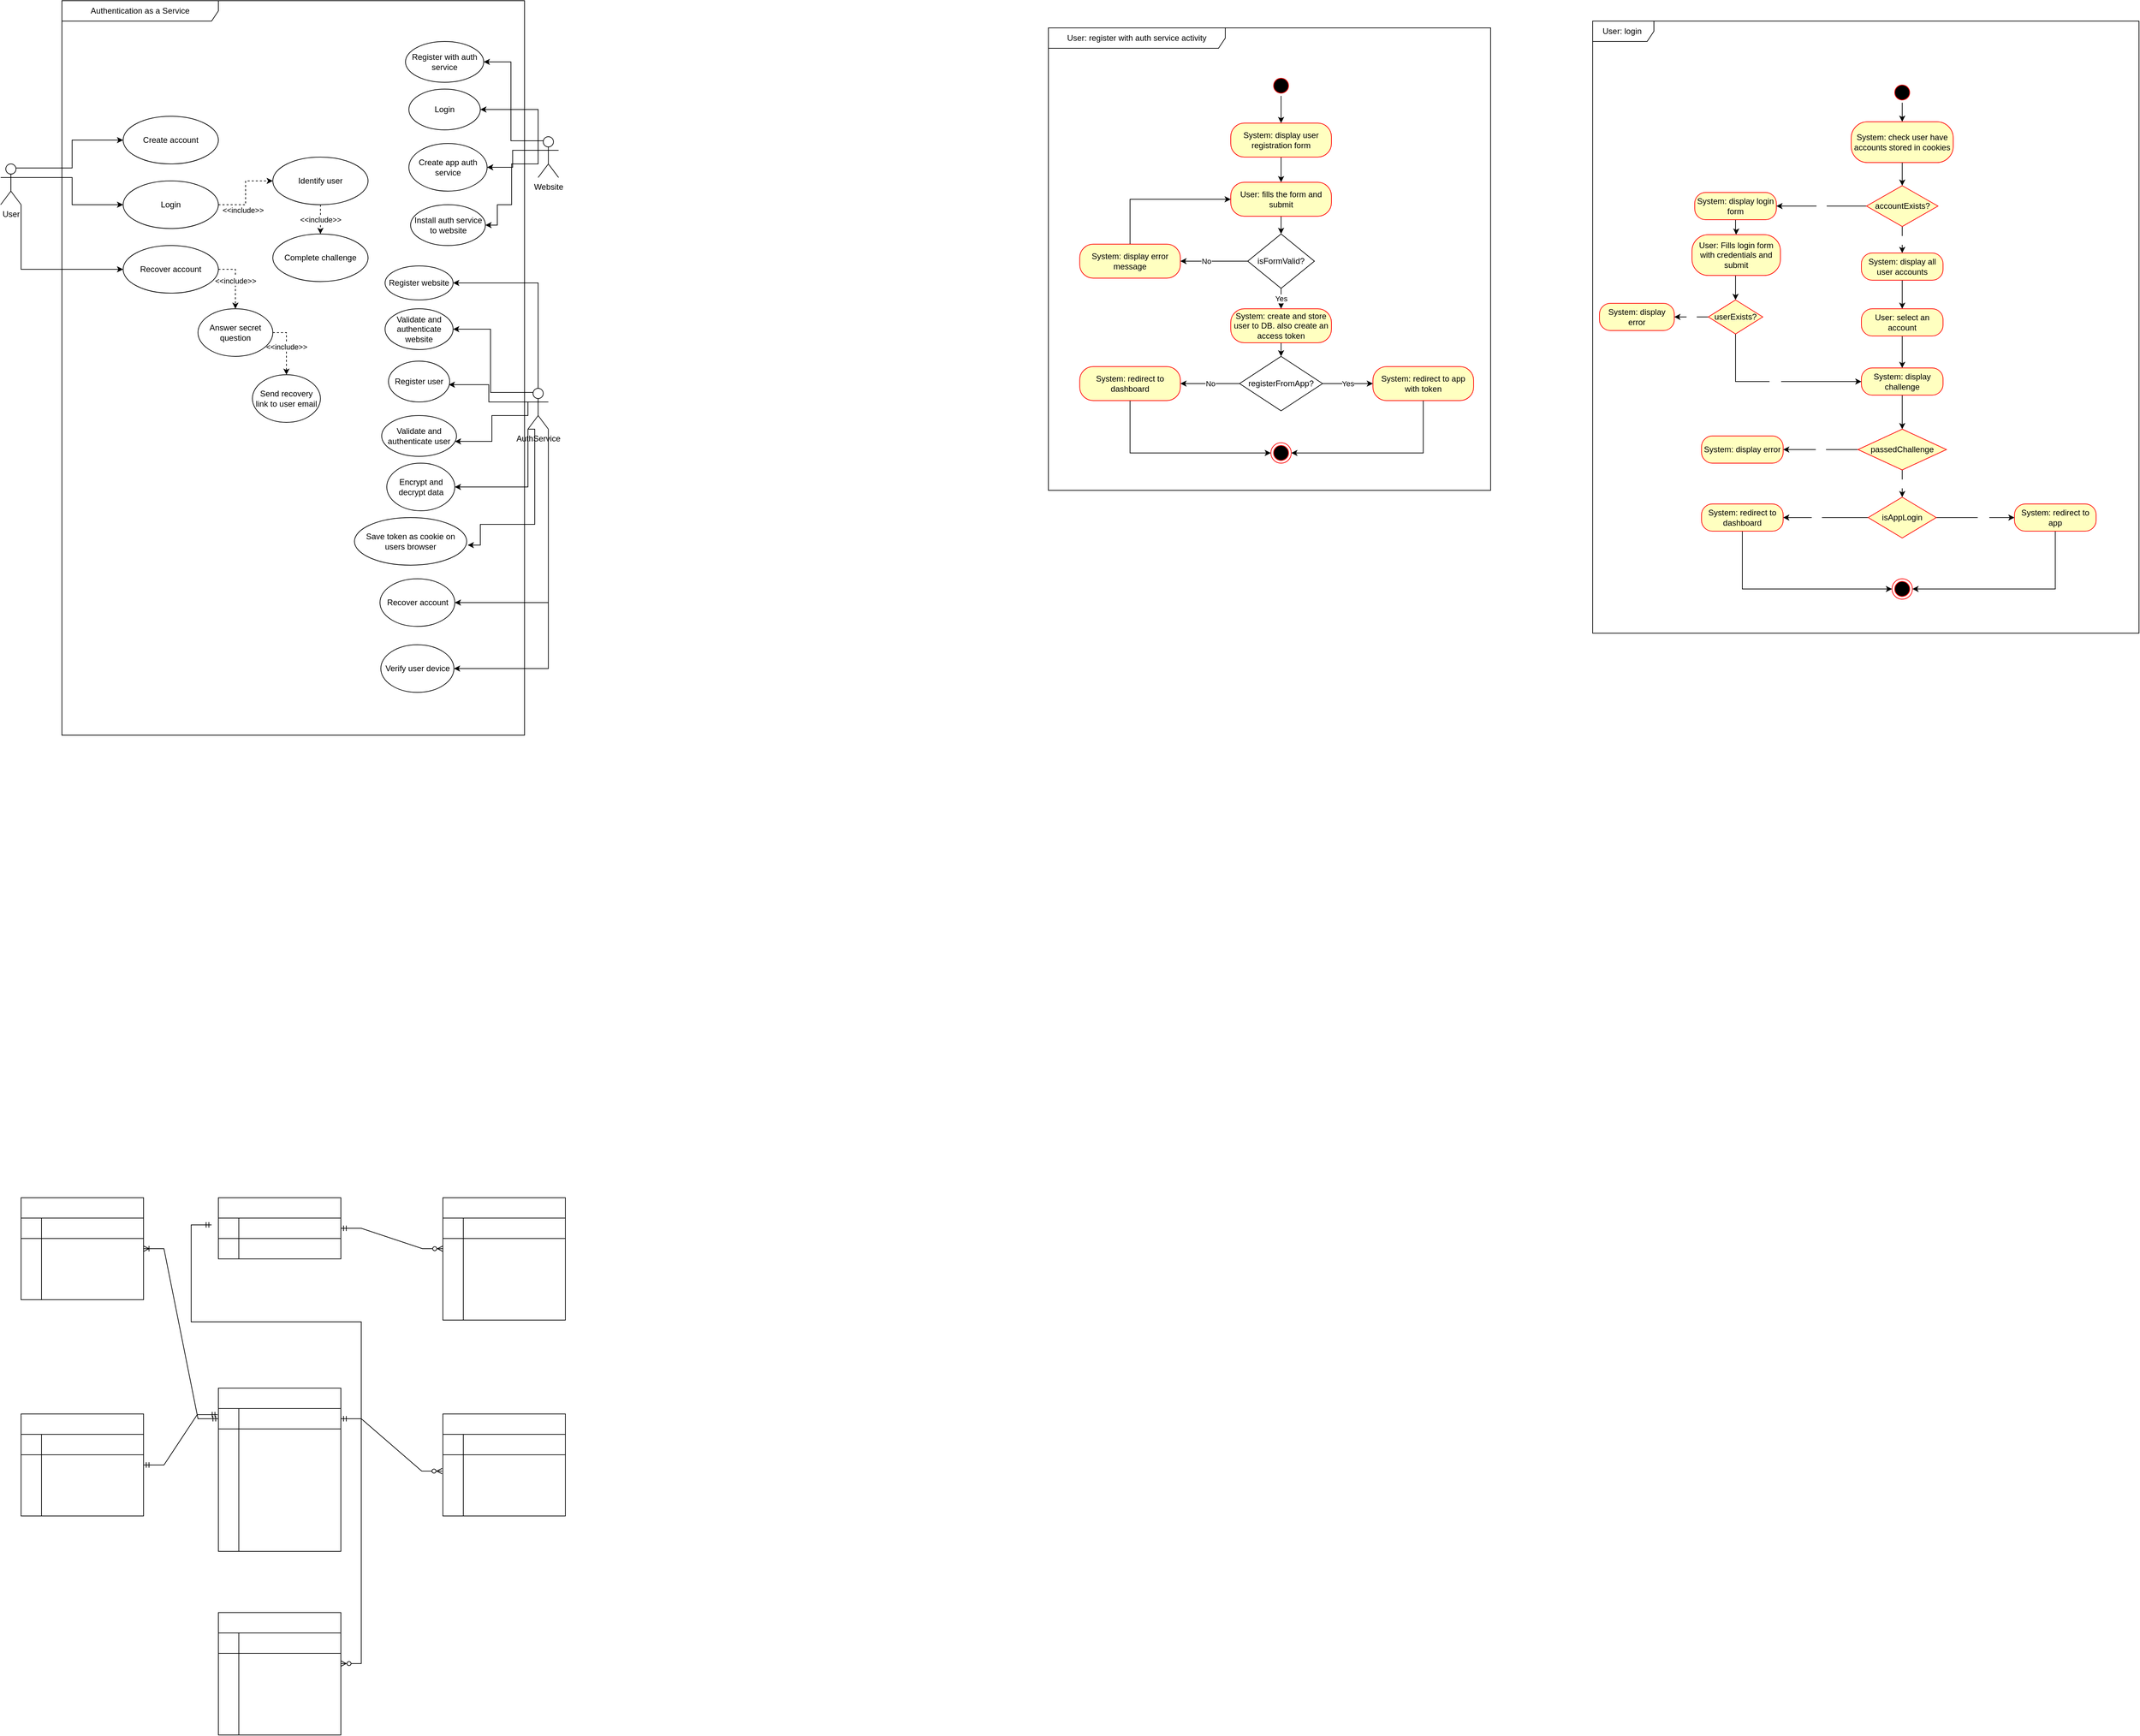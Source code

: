 <mxfile version="20.8.16" type="device"><diagram name="Page-1" id="e7e014a7-5840-1c2e-5031-d8a46d1fe8dd"><mxGraphModel dx="880" dy="572" grid="1" gridSize="10" guides="1" tooltips="1" connect="1" arrows="1" fold="1" page="1" pageScale="1" pageWidth="1169" pageHeight="826" background="none" math="0" shadow="0"><root><mxCell id="0"/><mxCell id="1" parent="0"/><mxCell id="Vo-LhM13zi-zzN_U9Zfb-82" value="Authentication as a Service" style="shape=umlFrame;whiteSpace=wrap;html=1;width=230;height=30;" parent="1" vertex="1"><mxGeometry x="110" width="680" height="1080" as="geometry"/></mxCell><mxCell id="Vo-LhM13zi-zzN_U9Zfb-79" style="edgeStyle=orthogonalEdgeStyle;rounded=0;orthogonalLoop=1;jettySize=auto;html=1;exitX=0.75;exitY=0.1;exitDx=0;exitDy=0;exitPerimeter=0;" parent="1" source="Vo-LhM13zi-zzN_U9Zfb-41" target="Vo-LhM13zi-zzN_U9Zfb-52" edge="1"><mxGeometry relative="1" as="geometry"/></mxCell><mxCell id="Vo-LhM13zi-zzN_U9Zfb-80" style="edgeStyle=orthogonalEdgeStyle;rounded=0;orthogonalLoop=1;jettySize=auto;html=1;exitX=1;exitY=0.333;exitDx=0;exitDy=0;exitPerimeter=0;" parent="1" source="Vo-LhM13zi-zzN_U9Zfb-41" target="Vo-LhM13zi-zzN_U9Zfb-51" edge="1"><mxGeometry relative="1" as="geometry"/></mxCell><mxCell id="Vo-LhM13zi-zzN_U9Zfb-81" style="edgeStyle=orthogonalEdgeStyle;rounded=0;orthogonalLoop=1;jettySize=auto;html=1;exitX=1;exitY=1;exitDx=0;exitDy=0;exitPerimeter=0;entryX=0;entryY=0.5;entryDx=0;entryDy=0;" parent="1" source="Vo-LhM13zi-zzN_U9Zfb-41" target="Vo-LhM13zi-zzN_U9Zfb-53" edge="1"><mxGeometry relative="1" as="geometry"/></mxCell><mxCell id="Vo-LhM13zi-zzN_U9Zfb-41" value="User" style="shape=umlActor;verticalLabelPosition=bottom;verticalAlign=top;html=1;outlineConnect=0;" parent="1" vertex="1"><mxGeometry x="20" y="240" width="30" height="60" as="geometry"/></mxCell><mxCell id="7w9tcnkZgR8M19NXWo_t-6" style="edgeStyle=orthogonalEdgeStyle;rounded=0;orthogonalLoop=1;jettySize=auto;html=1;exitX=1;exitY=0.5;exitDx=0;exitDy=0;dashed=1;" parent="1" source="Vo-LhM13zi-zzN_U9Zfb-51" target="7w9tcnkZgR8M19NXWo_t-4" edge="1"><mxGeometry relative="1" as="geometry"/></mxCell><mxCell id="7w9tcnkZgR8M19NXWo_t-7" value="&amp;lt;&amp;lt;include&amp;gt;&amp;gt;" style="edgeLabel;html=1;align=center;verticalAlign=middle;resizable=0;points=[];" parent="7w9tcnkZgR8M19NXWo_t-6" vertex="1" connectable="0"><mxGeometry x="-0.333" y="-4" relative="1" as="geometry"><mxPoint x="-3" y="4" as="offset"/></mxGeometry></mxCell><mxCell id="Vo-LhM13zi-zzN_U9Zfb-51" value="Login" style="ellipse;whiteSpace=wrap;html=1;" parent="1" vertex="1"><mxGeometry x="200" y="265" width="140" height="70" as="geometry"/></mxCell><mxCell id="Vo-LhM13zi-zzN_U9Zfb-52" value="Create account" style="ellipse;whiteSpace=wrap;html=1;" parent="1" vertex="1"><mxGeometry x="200" y="170" width="140" height="70" as="geometry"/></mxCell><mxCell id="7w9tcnkZgR8M19NXWo_t-11" value="&amp;lt;&amp;lt;include&amp;gt;&amp;gt;" style="edgeStyle=orthogonalEdgeStyle;rounded=0;orthogonalLoop=1;jettySize=auto;html=1;exitX=1;exitY=0.5;exitDx=0;exitDy=0;dashed=1;" parent="1" source="Vo-LhM13zi-zzN_U9Zfb-53" target="7w9tcnkZgR8M19NXWo_t-9" edge="1"><mxGeometry relative="1" as="geometry"/></mxCell><mxCell id="Vo-LhM13zi-zzN_U9Zfb-53" value="Recover account" style="ellipse;whiteSpace=wrap;html=1;" parent="1" vertex="1"><mxGeometry x="200" y="360" width="140" height="70" as="geometry"/></mxCell><mxCell id="Vo-LhM13zi-zzN_U9Zfb-65" style="edgeStyle=orthogonalEdgeStyle;rounded=0;orthogonalLoop=1;jettySize=auto;html=1;exitX=0.25;exitY=0.1;exitDx=0;exitDy=0;exitPerimeter=0;entryX=1;entryY=0.5;entryDx=0;entryDy=0;" parent="1" source="Vo-LhM13zi-zzN_U9Zfb-54" target="Vo-LhM13zi-zzN_U9Zfb-58" edge="1"><mxGeometry relative="1" as="geometry"/></mxCell><mxCell id="Vo-LhM13zi-zzN_U9Zfb-66" style="edgeStyle=orthogonalEdgeStyle;rounded=0;orthogonalLoop=1;jettySize=auto;html=1;exitX=0;exitY=0.333;exitDx=0;exitDy=0;exitPerimeter=0;" parent="1" source="Vo-LhM13zi-zzN_U9Zfb-54" target="Vo-LhM13zi-zzN_U9Zfb-64" edge="1"><mxGeometry relative="1" as="geometry"><Array as="points"><mxPoint x="810" y="160"/></Array></mxGeometry></mxCell><mxCell id="Vo-LhM13zi-zzN_U9Zfb-67" style="edgeStyle=orthogonalEdgeStyle;rounded=0;orthogonalLoop=1;jettySize=auto;html=1;exitX=0;exitY=0.333;exitDx=0;exitDy=0;exitPerimeter=0;entryX=1;entryY=0.5;entryDx=0;entryDy=0;" parent="1" source="Vo-LhM13zi-zzN_U9Zfb-54" target="Vo-LhM13zi-zzN_U9Zfb-59" edge="1"><mxGeometry relative="1" as="geometry"><Array as="points"><mxPoint x="810" y="240"/><mxPoint x="771" y="240"/><mxPoint x="771" y="300"/><mxPoint x="750" y="300"/><mxPoint x="750" y="330"/></Array></mxGeometry></mxCell><mxCell id="7w9tcnkZgR8M19NXWo_t-3" style="edgeStyle=orthogonalEdgeStyle;rounded=0;orthogonalLoop=1;jettySize=auto;html=1;exitX=0;exitY=0.333;exitDx=0;exitDy=0;exitPerimeter=0;entryX=1;entryY=0.5;entryDx=0;entryDy=0;" parent="1" source="Vo-LhM13zi-zzN_U9Zfb-54" target="7w9tcnkZgR8M19NXWo_t-2" edge="1"><mxGeometry relative="1" as="geometry"/></mxCell><object label="Website" id="Vo-LhM13zi-zzN_U9Zfb-54"><mxCell style="shape=umlActor;verticalLabelPosition=bottom;verticalAlign=top;html=1;" parent="1" vertex="1"><mxGeometry x="810" y="200" width="30" height="60" as="geometry"/></mxCell></object><mxCell id="Vo-LhM13zi-zzN_U9Zfb-70" style="edgeStyle=orthogonalEdgeStyle;rounded=0;orthogonalLoop=1;jettySize=auto;html=1;exitX=0.25;exitY=0.1;exitDx=0;exitDy=0;exitPerimeter=0;entryX=1;entryY=0.5;entryDx=0;entryDy=0;" parent="1" source="Vo-LhM13zi-zzN_U9Zfb-57" target="Vo-LhM13zi-zzN_U9Zfb-62" edge="1"><mxGeometry relative="1" as="geometry"/></mxCell><mxCell id="Vo-LhM13zi-zzN_U9Zfb-71" style="edgeStyle=orthogonalEdgeStyle;rounded=0;orthogonalLoop=1;jettySize=auto;html=1;exitX=0;exitY=0.333;exitDx=0;exitDy=0;exitPerimeter=0;entryX=0.985;entryY=0.577;entryDx=0;entryDy=0;entryPerimeter=0;" parent="1" source="Vo-LhM13zi-zzN_U9Zfb-57" target="Vo-LhM13zi-zzN_U9Zfb-61" edge="1"><mxGeometry relative="1" as="geometry"/></mxCell><mxCell id="Vo-LhM13zi-zzN_U9Zfb-72" style="edgeStyle=orthogonalEdgeStyle;rounded=0;orthogonalLoop=1;jettySize=auto;html=1;exitX=0;exitY=0.333;exitDx=0;exitDy=0;exitPerimeter=0;entryX=0.979;entryY=0.634;entryDx=0;entryDy=0;entryPerimeter=0;" parent="1" source="Vo-LhM13zi-zzN_U9Zfb-57" target="Vo-LhM13zi-zzN_U9Zfb-63" edge="1"><mxGeometry relative="1" as="geometry"><Array as="points"><mxPoint x="795" y="610"/><mxPoint x="742" y="610"/><mxPoint x="742" y="648"/></Array></mxGeometry></mxCell><mxCell id="Vo-LhM13zi-zzN_U9Zfb-73" style="edgeStyle=orthogonalEdgeStyle;rounded=0;orthogonalLoop=1;jettySize=auto;html=1;exitX=0;exitY=1;exitDx=0;exitDy=0;exitPerimeter=0;entryX=1;entryY=0.5;entryDx=0;entryDy=0;" parent="1" source="Vo-LhM13zi-zzN_U9Zfb-57" target="Vo-LhM13zi-zzN_U9Zfb-68" edge="1"><mxGeometry relative="1" as="geometry"/></mxCell><mxCell id="Vo-LhM13zi-zzN_U9Zfb-74" style="edgeStyle=orthogonalEdgeStyle;rounded=0;orthogonalLoop=1;jettySize=auto;html=1;exitX=0;exitY=1;exitDx=0;exitDy=0;exitPerimeter=0;entryX=1.009;entryY=0.578;entryDx=0;entryDy=0;entryPerimeter=0;" parent="1" source="Vo-LhM13zi-zzN_U9Zfb-57" target="Vo-LhM13zi-zzN_U9Zfb-69" edge="1"><mxGeometry relative="1" as="geometry"><Array as="points"><mxPoint x="805" y="630"/><mxPoint x="805" y="770"/><mxPoint x="725" y="770"/><mxPoint x="725" y="800"/></Array></mxGeometry></mxCell><mxCell id="Vo-LhM13zi-zzN_U9Zfb-75" style="edgeStyle=orthogonalEdgeStyle;rounded=0;orthogonalLoop=1;jettySize=auto;html=1;exitX=0.5;exitY=0;exitDx=0;exitDy=0;exitPerimeter=0;entryX=1;entryY=0.5;entryDx=0;entryDy=0;" parent="1" source="Vo-LhM13zi-zzN_U9Zfb-57" target="Vo-LhM13zi-zzN_U9Zfb-60" edge="1"><mxGeometry relative="1" as="geometry"/></mxCell><mxCell id="Vo-LhM13zi-zzN_U9Zfb-77" style="edgeStyle=orthogonalEdgeStyle;rounded=0;orthogonalLoop=1;jettySize=auto;html=1;exitX=1;exitY=1;exitDx=0;exitDy=0;exitPerimeter=0;entryX=1;entryY=0.5;entryDx=0;entryDy=0;" parent="1" source="Vo-LhM13zi-zzN_U9Zfb-57" target="Vo-LhM13zi-zzN_U9Zfb-76" edge="1"><mxGeometry relative="1" as="geometry"/></mxCell><mxCell id="7w9tcnkZgR8M19NXWo_t-13" style="edgeStyle=orthogonalEdgeStyle;rounded=0;orthogonalLoop=1;jettySize=auto;html=1;exitX=1;exitY=1;exitDx=0;exitDy=0;exitPerimeter=0;entryX=1;entryY=0.5;entryDx=0;entryDy=0;" parent="1" source="Vo-LhM13zi-zzN_U9Zfb-57" target="7w9tcnkZgR8M19NXWo_t-1" edge="1"><mxGeometry relative="1" as="geometry"/></mxCell><mxCell id="Vo-LhM13zi-zzN_U9Zfb-57" value="AuthService" style="shape=umlActor;verticalLabelPosition=bottom;verticalAlign=top;html=1;" parent="1" vertex="1"><mxGeometry x="795" y="570" width="30" height="60" as="geometry"/></mxCell><mxCell id="Vo-LhM13zi-zzN_U9Zfb-58" value="Register with auth service" style="ellipse;whiteSpace=wrap;html=1;" parent="1" vertex="1"><mxGeometry x="615" y="60" width="115" height="60" as="geometry"/></mxCell><mxCell id="Vo-LhM13zi-zzN_U9Zfb-59" value="Install auth service to website" style="ellipse;whiteSpace=wrap;html=1;" parent="1" vertex="1"><mxGeometry x="622.5" y="300" width="110" height="60" as="geometry"/></mxCell><mxCell id="Vo-LhM13zi-zzN_U9Zfb-60" value="Register website" style="ellipse;whiteSpace=wrap;html=1;" parent="1" vertex="1"><mxGeometry x="585" y="390" width="100" height="50" as="geometry"/></mxCell><mxCell id="Vo-LhM13zi-zzN_U9Zfb-61" value="Register user" style="ellipse;whiteSpace=wrap;html=1;" parent="1" vertex="1"><mxGeometry x="590" y="530" width="90" height="60" as="geometry"/></mxCell><mxCell id="Vo-LhM13zi-zzN_U9Zfb-62" value="Validate and authenticate website" style="ellipse;whiteSpace=wrap;html=1;" parent="1" vertex="1"><mxGeometry x="585" y="453" width="100" height="60" as="geometry"/></mxCell><mxCell id="Vo-LhM13zi-zzN_U9Zfb-63" value="Validate and authenticate user" style="ellipse;whiteSpace=wrap;html=1;" parent="1" vertex="1"><mxGeometry x="580" y="610" width="110" height="60" as="geometry"/></mxCell><mxCell id="Vo-LhM13zi-zzN_U9Zfb-64" value="Login" style="ellipse;whiteSpace=wrap;html=1;" parent="1" vertex="1"><mxGeometry x="620" y="130" width="105" height="60" as="geometry"/></mxCell><mxCell id="Vo-LhM13zi-zzN_U9Zfb-68" value="Encrypt and decrypt data" style="ellipse;whiteSpace=wrap;html=1;" parent="1" vertex="1"><mxGeometry x="587.5" y="680" width="100" height="70" as="geometry"/></mxCell><mxCell id="Vo-LhM13zi-zzN_U9Zfb-69" value="Save token as cookie on users browser" style="ellipse;whiteSpace=wrap;html=1;" parent="1" vertex="1"><mxGeometry x="540" y="760" width="165" height="70" as="geometry"/></mxCell><mxCell id="Vo-LhM13zi-zzN_U9Zfb-76" value="Recover account" style="ellipse;whiteSpace=wrap;html=1;" parent="1" vertex="1"><mxGeometry x="577.5" y="850" width="110" height="70" as="geometry"/></mxCell><mxCell id="7w9tcnkZgR8M19NXWo_t-1" value="Verify user device" style="ellipse;whiteSpace=wrap;html=1;" parent="1" vertex="1"><mxGeometry x="578.75" y="947" width="107.5" height="70" as="geometry"/></mxCell><mxCell id="7w9tcnkZgR8M19NXWo_t-2" value="Create app auth service" style="ellipse;whiteSpace=wrap;html=1;" parent="1" vertex="1"><mxGeometry x="620" y="210" width="115" height="70" as="geometry"/></mxCell><mxCell id="7w9tcnkZgR8M19NXWo_t-8" value="&amp;lt;&amp;lt;include&amp;gt;&amp;gt;" style="edgeStyle=orthogonalEdgeStyle;rounded=0;orthogonalLoop=1;jettySize=auto;html=1;exitX=0.5;exitY=1;exitDx=0;exitDy=0;dashed=1;" parent="1" source="7w9tcnkZgR8M19NXWo_t-4" target="7w9tcnkZgR8M19NXWo_t-5" edge="1"><mxGeometry relative="1" as="geometry"/></mxCell><mxCell id="7w9tcnkZgR8M19NXWo_t-4" value="Identify user" style="ellipse;whiteSpace=wrap;html=1;" parent="1" vertex="1"><mxGeometry x="420" y="230" width="140" height="70" as="geometry"/></mxCell><mxCell id="7w9tcnkZgR8M19NXWo_t-5" value="Complete challenge" style="ellipse;whiteSpace=wrap;html=1;" parent="1" vertex="1"><mxGeometry x="420" y="343" width="140" height="70" as="geometry"/></mxCell><mxCell id="7w9tcnkZgR8M19NXWo_t-12" value="&amp;lt;&amp;lt;include&amp;gt;&amp;gt;" style="edgeStyle=orthogonalEdgeStyle;rounded=0;orthogonalLoop=1;jettySize=auto;html=1;exitX=1;exitY=0.5;exitDx=0;exitDy=0;dashed=1;" parent="1" source="7w9tcnkZgR8M19NXWo_t-9" target="7w9tcnkZgR8M19NXWo_t-10" edge="1"><mxGeometry relative="1" as="geometry"/></mxCell><mxCell id="7w9tcnkZgR8M19NXWo_t-9" value="Answer secret question" style="ellipse;whiteSpace=wrap;html=1;" parent="1" vertex="1"><mxGeometry x="310" y="453" width="110" height="70" as="geometry"/></mxCell><mxCell id="7w9tcnkZgR8M19NXWo_t-10" value="Send recovery link to user email" style="ellipse;whiteSpace=wrap;html=1;" parent="1" vertex="1"><mxGeometry x="390" y="550" width="100" height="70" as="geometry"/></mxCell><mxCell id="7w9tcnkZgR8M19NXWo_t-14" value="User: register with auth service activity" style="shape=umlFrame;whiteSpace=wrap;html=1;width=260;height=30;" parent="1" vertex="1"><mxGeometry x="1560" y="40" width="650" height="680" as="geometry"/></mxCell><mxCell id="7w9tcnkZgR8M19NXWo_t-28" style="edgeStyle=orthogonalEdgeStyle;rounded=0;orthogonalLoop=1;jettySize=auto;html=1;exitX=0.5;exitY=1;exitDx=0;exitDy=0;" parent="1" source="7w9tcnkZgR8M19NXWo_t-15" target="7w9tcnkZgR8M19NXWo_t-17" edge="1"><mxGeometry relative="1" as="geometry"/></mxCell><mxCell id="7w9tcnkZgR8M19NXWo_t-15" value="" style="ellipse;html=1;shape=startState;fillColor=#000000;strokeColor=#ff0000;" parent="1" vertex="1"><mxGeometry x="1887" y="110" width="30" height="30" as="geometry"/></mxCell><mxCell id="7w9tcnkZgR8M19NXWo_t-29" style="edgeStyle=orthogonalEdgeStyle;rounded=0;orthogonalLoop=1;jettySize=auto;html=1;exitX=0.5;exitY=1;exitDx=0;exitDy=0;" parent="1" source="7w9tcnkZgR8M19NXWo_t-17" target="7w9tcnkZgR8M19NXWo_t-19" edge="1"><mxGeometry relative="1" as="geometry"/></mxCell><mxCell id="7w9tcnkZgR8M19NXWo_t-17" value="System: display user registration form" style="rounded=1;whiteSpace=wrap;html=1;arcSize=40;fontColor=#000000;fillColor=#ffffc0;strokeColor=#ff0000;" parent="1" vertex="1"><mxGeometry x="1828" y="180" width="148" height="50" as="geometry"/></mxCell><mxCell id="7w9tcnkZgR8M19NXWo_t-30" style="edgeStyle=orthogonalEdgeStyle;rounded=0;orthogonalLoop=1;jettySize=auto;html=1;exitX=0.5;exitY=1;exitDx=0;exitDy=0;" parent="1" source="7w9tcnkZgR8M19NXWo_t-19" target="7w9tcnkZgR8M19NXWo_t-21" edge="1"><mxGeometry relative="1" as="geometry"/></mxCell><mxCell id="7w9tcnkZgR8M19NXWo_t-19" value="User: fills the form and submit" style="rounded=1;whiteSpace=wrap;html=1;arcSize=40;fontColor=#000000;fillColor=#ffffc0;strokeColor=#ff0000;" parent="1" vertex="1"><mxGeometry x="1828" y="267" width="148" height="50" as="geometry"/></mxCell><mxCell id="7w9tcnkZgR8M19NXWo_t-40" style="edgeStyle=orthogonalEdgeStyle;rounded=0;orthogonalLoop=1;jettySize=auto;html=1;exitX=0.5;exitY=0;exitDx=0;exitDy=0;entryX=0;entryY=0.5;entryDx=0;entryDy=0;" parent="1" source="7w9tcnkZgR8M19NXWo_t-20" target="7w9tcnkZgR8M19NXWo_t-19" edge="1"><mxGeometry relative="1" as="geometry"/></mxCell><mxCell id="7w9tcnkZgR8M19NXWo_t-20" value="System: display error message" style="rounded=1;whiteSpace=wrap;html=1;arcSize=40;fontColor=#000000;fillColor=#ffffc0;strokeColor=#ff0000;" parent="1" vertex="1"><mxGeometry x="1606" y="358" width="148" height="50" as="geometry"/></mxCell><mxCell id="7w9tcnkZgR8M19NXWo_t-31" style="edgeStyle=orthogonalEdgeStyle;rounded=0;orthogonalLoop=1;jettySize=auto;html=1;exitX=0;exitY=0.5;exitDx=0;exitDy=0;" parent="1" source="7w9tcnkZgR8M19NXWo_t-21" target="7w9tcnkZgR8M19NXWo_t-20" edge="1"><mxGeometry relative="1" as="geometry"/></mxCell><mxCell id="7w9tcnkZgR8M19NXWo_t-32" value="No" style="edgeLabel;html=1;align=center;verticalAlign=middle;resizable=0;points=[];" parent="7w9tcnkZgR8M19NXWo_t-31" vertex="1" connectable="0"><mxGeometry x="0.232" relative="1" as="geometry"><mxPoint as="offset"/></mxGeometry></mxCell><mxCell id="7w9tcnkZgR8M19NXWo_t-33" value="Yes" style="edgeStyle=orthogonalEdgeStyle;rounded=0;orthogonalLoop=1;jettySize=auto;html=1;exitX=0.5;exitY=1;exitDx=0;exitDy=0;" parent="1" source="7w9tcnkZgR8M19NXWo_t-21" target="7w9tcnkZgR8M19NXWo_t-26" edge="1"><mxGeometry relative="1" as="geometry"/></mxCell><mxCell id="7w9tcnkZgR8M19NXWo_t-21" value="isFormValid?" style="rhombus;whiteSpace=wrap;html=1;" parent="1" vertex="1"><mxGeometry x="1853" y="343" width="98" height="80" as="geometry"/></mxCell><mxCell id="7w9tcnkZgR8M19NXWo_t-35" value="No" style="edgeStyle=orthogonalEdgeStyle;rounded=0;orthogonalLoop=1;jettySize=auto;html=1;exitX=0;exitY=0.5;exitDx=0;exitDy=0;entryX=1;entryY=0.5;entryDx=0;entryDy=0;" parent="1" source="7w9tcnkZgR8M19NXWo_t-23" target="7w9tcnkZgR8M19NXWo_t-25" edge="1"><mxGeometry relative="1" as="geometry"/></mxCell><mxCell id="7w9tcnkZgR8M19NXWo_t-36" value="Yes" style="edgeStyle=orthogonalEdgeStyle;rounded=0;orthogonalLoop=1;jettySize=auto;html=1;exitX=1;exitY=0.5;exitDx=0;exitDy=0;entryX=0;entryY=0.5;entryDx=0;entryDy=0;" parent="1" source="7w9tcnkZgR8M19NXWo_t-23" target="7w9tcnkZgR8M19NXWo_t-24" edge="1"><mxGeometry relative="1" as="geometry"/></mxCell><mxCell id="7w9tcnkZgR8M19NXWo_t-23" value="registerFromApp?" style="rhombus;whiteSpace=wrap;html=1;" parent="1" vertex="1"><mxGeometry x="1841" y="523" width="122" height="80" as="geometry"/></mxCell><mxCell id="7w9tcnkZgR8M19NXWo_t-39" style="edgeStyle=orthogonalEdgeStyle;rounded=0;orthogonalLoop=1;jettySize=auto;html=1;exitX=0.5;exitY=1;exitDx=0;exitDy=0;entryX=1;entryY=0.5;entryDx=0;entryDy=0;" parent="1" source="7w9tcnkZgR8M19NXWo_t-24" target="7w9tcnkZgR8M19NXWo_t-27" edge="1"><mxGeometry relative="1" as="geometry"/></mxCell><mxCell id="7w9tcnkZgR8M19NXWo_t-24" value="System: redirect to app with token" style="rounded=1;whiteSpace=wrap;html=1;arcSize=40;fontColor=#000000;fillColor=#ffffc0;strokeColor=#ff0000;" parent="1" vertex="1"><mxGeometry x="2037" y="538" width="148" height="50" as="geometry"/></mxCell><mxCell id="7w9tcnkZgR8M19NXWo_t-38" style="edgeStyle=orthogonalEdgeStyle;rounded=0;orthogonalLoop=1;jettySize=auto;html=1;exitX=0.5;exitY=1;exitDx=0;exitDy=0;entryX=0;entryY=0.5;entryDx=0;entryDy=0;" parent="1" source="7w9tcnkZgR8M19NXWo_t-25" target="7w9tcnkZgR8M19NXWo_t-27" edge="1"><mxGeometry relative="1" as="geometry"/></mxCell><mxCell id="7w9tcnkZgR8M19NXWo_t-25" value="System: redirect to dashboard" style="rounded=1;whiteSpace=wrap;html=1;arcSize=40;fontColor=#000000;fillColor=#ffffc0;strokeColor=#ff0000;" parent="1" vertex="1"><mxGeometry x="1606" y="538" width="148" height="50" as="geometry"/></mxCell><mxCell id="7w9tcnkZgR8M19NXWo_t-34" style="edgeStyle=orthogonalEdgeStyle;rounded=0;orthogonalLoop=1;jettySize=auto;html=1;exitX=0.5;exitY=1;exitDx=0;exitDy=0;entryX=0.5;entryY=0;entryDx=0;entryDy=0;" parent="1" source="7w9tcnkZgR8M19NXWo_t-26" target="7w9tcnkZgR8M19NXWo_t-23" edge="1"><mxGeometry relative="1" as="geometry"/></mxCell><mxCell id="7w9tcnkZgR8M19NXWo_t-26" value="System: create and store user to DB. also create an access token" style="rounded=1;whiteSpace=wrap;html=1;arcSize=40;fontColor=#000000;fillColor=#ffffc0;strokeColor=#ff0000;" parent="1" vertex="1"><mxGeometry x="1828" y="453" width="148" height="50" as="geometry"/></mxCell><mxCell id="7w9tcnkZgR8M19NXWo_t-27" value="" style="ellipse;html=1;shape=endState;fillColor=#000000;strokeColor=#ff0000;" parent="1" vertex="1"><mxGeometry x="1887" y="650" width="30" height="30" as="geometry"/></mxCell><mxCell id="7w9tcnkZgR8M19NXWo_t-41" value="User: login&amp;nbsp;" style="shape=umlFrame;whiteSpace=wrap;html=1;width=90;height=30;" parent="1" vertex="1"><mxGeometry x="2360" y="30" width="803" height="900" as="geometry"/></mxCell><mxCell id="7w9tcnkZgR8M19NXWo_t-69" style="edgeStyle=orthogonalEdgeStyle;rounded=0;orthogonalLoop=1;jettySize=auto;html=1;exitX=0.5;exitY=1;exitDx=0;exitDy=0;fontColor=#000000;" parent="1" source="7w9tcnkZgR8M19NXWo_t-42" target="7w9tcnkZgR8M19NXWo_t-44" edge="1"><mxGeometry relative="1" as="geometry"/></mxCell><mxCell id="7w9tcnkZgR8M19NXWo_t-42" value="" style="ellipse;html=1;shape=startState;fillColor=#000000;strokeColor=#ff0000;" parent="1" vertex="1"><mxGeometry x="2800" y="120" width="30" height="30" as="geometry"/></mxCell><mxCell id="7w9tcnkZgR8M19NXWo_t-70" style="edgeStyle=orthogonalEdgeStyle;rounded=0;orthogonalLoop=1;jettySize=auto;html=1;exitX=0.5;exitY=1;exitDx=0;exitDy=0;fontColor=#000000;" parent="1" source="7w9tcnkZgR8M19NXWo_t-44" target="7w9tcnkZgR8M19NXWo_t-47" edge="1"><mxGeometry relative="1" as="geometry"/></mxCell><mxCell id="7w9tcnkZgR8M19NXWo_t-44" value="System: check user have accounts stored in cookies" style="rounded=1;whiteSpace=wrap;html=1;arcSize=40;fontColor=#000000;fillColor=#ffffc0;strokeColor=#ff0000;" parent="1" vertex="1"><mxGeometry x="2740" y="178" width="150" height="60" as="geometry"/></mxCell><mxCell id="7w9tcnkZgR8M19NXWo_t-88" style="edgeStyle=orthogonalEdgeStyle;rounded=0;orthogonalLoop=1;jettySize=auto;html=1;exitX=0.5;exitY=1;exitDx=0;exitDy=0;fontColor=#FFFFFF;" parent="1" source="7w9tcnkZgR8M19NXWo_t-46" target="7w9tcnkZgR8M19NXWo_t-58" edge="1"><mxGeometry relative="1" as="geometry"/></mxCell><mxCell id="7w9tcnkZgR8M19NXWo_t-46" value="System: display login form" style="rounded=1;whiteSpace=wrap;html=1;arcSize=40;fontColor=#000000;fillColor=#ffffc0;strokeColor=#ff0000;" parent="1" vertex="1"><mxGeometry x="2510" y="282" width="120" height="40" as="geometry"/></mxCell><mxCell id="7w9tcnkZgR8M19NXWo_t-71" value="&lt;font color=&quot;#ffffff&quot;&gt;Yes&lt;/font&gt;" style="edgeStyle=orthogonalEdgeStyle;rounded=0;orthogonalLoop=1;jettySize=auto;html=1;exitX=0.5;exitY=1;exitDx=0;exitDy=0;fontColor=#000000;" parent="1" source="7w9tcnkZgR8M19NXWo_t-47" target="7w9tcnkZgR8M19NXWo_t-50" edge="1"><mxGeometry relative="1" as="geometry"/></mxCell><mxCell id="7w9tcnkZgR8M19NXWo_t-85" value="No" style="edgeStyle=orthogonalEdgeStyle;rounded=0;orthogonalLoop=1;jettySize=auto;html=1;exitX=0;exitY=0.5;exitDx=0;exitDy=0;fontColor=#FFFFFF;" parent="1" source="7w9tcnkZgR8M19NXWo_t-47" target="7w9tcnkZgR8M19NXWo_t-46" edge="1"><mxGeometry relative="1" as="geometry"/></mxCell><mxCell id="7w9tcnkZgR8M19NXWo_t-47" value="&lt;font color=&quot;#000000&quot;&gt;accountExists?&lt;/font&gt;" style="rhombus;whiteSpace=wrap;html=1;fillColor=#ffffc0;strokeColor=#ff0000;" parent="1" vertex="1"><mxGeometry x="2762.5" y="272" width="105" height="60" as="geometry"/></mxCell><mxCell id="7w9tcnkZgR8M19NXWo_t-72" style="edgeStyle=orthogonalEdgeStyle;rounded=0;orthogonalLoop=1;jettySize=auto;html=1;exitX=0.5;exitY=1;exitDx=0;exitDy=0;fontColor=#FFFFFF;" parent="1" source="7w9tcnkZgR8M19NXWo_t-50" target="7w9tcnkZgR8M19NXWo_t-51" edge="1"><mxGeometry relative="1" as="geometry"/></mxCell><mxCell id="7w9tcnkZgR8M19NXWo_t-50" value="System: display all user accounts" style="rounded=1;whiteSpace=wrap;html=1;arcSize=40;fontColor=#000000;fillColor=#ffffc0;strokeColor=#ff0000;" parent="1" vertex="1"><mxGeometry x="2755" y="371" width="120" height="40" as="geometry"/></mxCell><mxCell id="7w9tcnkZgR8M19NXWo_t-73" style="edgeStyle=orthogonalEdgeStyle;rounded=0;orthogonalLoop=1;jettySize=auto;html=1;exitX=0.5;exitY=1;exitDx=0;exitDy=0;fontColor=#FFFFFF;" parent="1" source="7w9tcnkZgR8M19NXWo_t-51" target="7w9tcnkZgR8M19NXWo_t-52" edge="1"><mxGeometry relative="1" as="geometry"/></mxCell><mxCell id="7w9tcnkZgR8M19NXWo_t-51" value="User: select an account" style="rounded=1;whiteSpace=wrap;html=1;arcSize=40;fontColor=#000000;fillColor=#ffffc0;strokeColor=#ff0000;" parent="1" vertex="1"><mxGeometry x="2755" y="453" width="120" height="40" as="geometry"/></mxCell><mxCell id="7w9tcnkZgR8M19NXWo_t-74" style="edgeStyle=orthogonalEdgeStyle;rounded=0;orthogonalLoop=1;jettySize=auto;html=1;exitX=0.5;exitY=1;exitDx=0;exitDy=0;fontColor=#FFFFFF;" parent="1" source="7w9tcnkZgR8M19NXWo_t-52" target="7w9tcnkZgR8M19NXWo_t-53" edge="1"><mxGeometry relative="1" as="geometry"/></mxCell><mxCell id="7w9tcnkZgR8M19NXWo_t-52" value="System: display challenge" style="rounded=1;whiteSpace=wrap;html=1;arcSize=40;fontColor=#000000;fillColor=#ffffc0;strokeColor=#ff0000;" parent="1" vertex="1"><mxGeometry x="2755" y="540" width="120" height="40" as="geometry"/></mxCell><mxCell id="7w9tcnkZgR8M19NXWo_t-75" value="Yes" style="edgeStyle=orthogonalEdgeStyle;rounded=0;orthogonalLoop=1;jettySize=auto;html=1;exitX=0.5;exitY=1;exitDx=0;exitDy=0;fontColor=#FFFFFF;" parent="1" source="7w9tcnkZgR8M19NXWo_t-53" target="7w9tcnkZgR8M19NXWo_t-64" edge="1"><mxGeometry relative="1" as="geometry"/></mxCell><mxCell id="7w9tcnkZgR8M19NXWo_t-77" value="No" style="edgeStyle=orthogonalEdgeStyle;rounded=0;orthogonalLoop=1;jettySize=auto;html=1;exitX=0;exitY=0.5;exitDx=0;exitDy=0;fontColor=#FFFFFF;" parent="1" source="7w9tcnkZgR8M19NXWo_t-53" target="7w9tcnkZgR8M19NXWo_t-76" edge="1"><mxGeometry relative="1" as="geometry"/></mxCell><mxCell id="7w9tcnkZgR8M19NXWo_t-53" value="passedChallenge" style="rhombus;whiteSpace=wrap;html=1;fillColor=#ffffc0;strokeColor=#ff0000;fontColor=#000000;" parent="1" vertex="1"><mxGeometry x="2750" y="630" width="130" height="60" as="geometry"/></mxCell><mxCell id="7w9tcnkZgR8M19NXWo_t-86" style="edgeStyle=orthogonalEdgeStyle;rounded=0;orthogonalLoop=1;jettySize=auto;html=1;exitX=0.5;exitY=1;exitDx=0;exitDy=0;fontColor=#FFFFFF;" parent="1" edge="1"><mxGeometry relative="1" as="geometry"><mxPoint x="2575" y="404" as="sourcePoint"/><mxPoint x="2570" y="440" as="targetPoint"/></mxGeometry></mxCell><mxCell id="7w9tcnkZgR8M19NXWo_t-58" value="User: Fills login form with credentials and submit" style="rounded=1;whiteSpace=wrap;html=1;arcSize=40;fontColor=#000000;fillColor=#ffffc0;strokeColor=#ff0000;" parent="1" vertex="1"><mxGeometry x="2506" y="344" width="130" height="60" as="geometry"/></mxCell><mxCell id="7w9tcnkZgR8M19NXWo_t-82" value="Yes" style="edgeStyle=orthogonalEdgeStyle;rounded=0;orthogonalLoop=1;jettySize=auto;html=1;exitX=0.5;exitY=1;exitDx=0;exitDy=0;entryX=0;entryY=0.5;entryDx=0;entryDy=0;fontColor=#FFFFFF;" parent="1" source="7w9tcnkZgR8M19NXWo_t-60" target="7w9tcnkZgR8M19NXWo_t-52" edge="1"><mxGeometry relative="1" as="geometry"/></mxCell><mxCell id="7w9tcnkZgR8M19NXWo_t-83" value="No" style="edgeStyle=orthogonalEdgeStyle;rounded=0;orthogonalLoop=1;jettySize=auto;html=1;exitX=0;exitY=0.5;exitDx=0;exitDy=0;entryX=1;entryY=0.5;entryDx=0;entryDy=0;fontColor=#FFFFFF;" parent="1" source="7w9tcnkZgR8M19NXWo_t-60" target="7w9tcnkZgR8M19NXWo_t-63" edge="1"><mxGeometry relative="1" as="geometry"/></mxCell><mxCell id="7w9tcnkZgR8M19NXWo_t-60" value="userExists?" style="rhombus;whiteSpace=wrap;html=1;fillColor=#ffffc0;strokeColor=#ff0000;fontColor=#000000;" parent="1" vertex="1"><mxGeometry x="2530" y="440" width="80" height="50" as="geometry"/></mxCell><mxCell id="7w9tcnkZgR8M19NXWo_t-63" value="System: display error" style="rounded=1;whiteSpace=wrap;html=1;arcSize=40;fontColor=#000000;fillColor=#ffffc0;strokeColor=#ff0000;" parent="1" vertex="1"><mxGeometry x="2370" y="445" width="110" height="40" as="geometry"/></mxCell><mxCell id="7w9tcnkZgR8M19NXWo_t-78" style="edgeStyle=orthogonalEdgeStyle;rounded=0;orthogonalLoop=1;jettySize=auto;html=1;exitX=0;exitY=0.5;exitDx=0;exitDy=0;fontColor=#FFFFFF;" parent="1" source="7w9tcnkZgR8M19NXWo_t-64" target="7w9tcnkZgR8M19NXWo_t-67" edge="1"><mxGeometry relative="1" as="geometry"/></mxCell><mxCell id="7w9tcnkZgR8M19NXWo_t-79" value="No" style="edgeLabel;html=1;align=center;verticalAlign=middle;resizable=0;points=[];fontColor=#FFFFFF;" parent="7w9tcnkZgR8M19NXWo_t-78" vertex="1" connectable="0"><mxGeometry x="0.216" y="3" relative="1" as="geometry"><mxPoint as="offset"/></mxGeometry></mxCell><mxCell id="7w9tcnkZgR8M19NXWo_t-80" style="edgeStyle=orthogonalEdgeStyle;rounded=0;orthogonalLoop=1;jettySize=auto;html=1;exitX=1;exitY=0.5;exitDx=0;exitDy=0;fontColor=#FFFFFF;" parent="1" source="7w9tcnkZgR8M19NXWo_t-64" target="7w9tcnkZgR8M19NXWo_t-68" edge="1"><mxGeometry relative="1" as="geometry"/></mxCell><mxCell id="7w9tcnkZgR8M19NXWo_t-81" value="Yes" style="edgeLabel;html=1;align=center;verticalAlign=middle;resizable=0;points=[];fontColor=#FFFFFF;" parent="7w9tcnkZgR8M19NXWo_t-80" vertex="1" connectable="0"><mxGeometry x="0.2" relative="1" as="geometry"><mxPoint as="offset"/></mxGeometry></mxCell><mxCell id="7w9tcnkZgR8M19NXWo_t-64" value="isAppLogin" style="rhombus;whiteSpace=wrap;html=1;fillColor=#ffffc0;strokeColor=#ff0000;fontColor=#000000;" parent="1" vertex="1"><mxGeometry x="2765" y="730" width="100" height="60" as="geometry"/></mxCell><mxCell id="7w9tcnkZgR8M19NXWo_t-93" style="edgeStyle=orthogonalEdgeStyle;rounded=0;orthogonalLoop=1;jettySize=auto;html=1;exitX=0.5;exitY=1;exitDx=0;exitDy=0;entryX=0;entryY=0.5;entryDx=0;entryDy=0;fontColor=#FFFFFF;" parent="1" source="7w9tcnkZgR8M19NXWo_t-67" target="7w9tcnkZgR8M19NXWo_t-89" edge="1"><mxGeometry relative="1" as="geometry"/></mxCell><mxCell id="7w9tcnkZgR8M19NXWo_t-67" value="System: redirect to dashboard" style="rounded=1;whiteSpace=wrap;html=1;arcSize=40;fontColor=#000000;fillColor=#ffffc0;strokeColor=#ff0000;" parent="1" vertex="1"><mxGeometry x="2520" y="740" width="120" height="40" as="geometry"/></mxCell><mxCell id="7w9tcnkZgR8M19NXWo_t-94" style="edgeStyle=orthogonalEdgeStyle;rounded=0;orthogonalLoop=1;jettySize=auto;html=1;exitX=0.5;exitY=1;exitDx=0;exitDy=0;entryX=1;entryY=0.5;entryDx=0;entryDy=0;fontColor=#FFFFFF;" parent="1" source="7w9tcnkZgR8M19NXWo_t-68" target="7w9tcnkZgR8M19NXWo_t-89" edge="1"><mxGeometry relative="1" as="geometry"/></mxCell><mxCell id="7w9tcnkZgR8M19NXWo_t-68" value="System: redirect to app" style="rounded=1;whiteSpace=wrap;html=1;arcSize=40;fontColor=#000000;fillColor=#ffffc0;strokeColor=#ff0000;" parent="1" vertex="1"><mxGeometry x="2980" y="740" width="120" height="40" as="geometry"/></mxCell><mxCell id="7w9tcnkZgR8M19NXWo_t-76" value="System: display error" style="rounded=1;whiteSpace=wrap;html=1;arcSize=40;fontColor=#000000;fillColor=#ffffc0;strokeColor=#ff0000;" parent="1" vertex="1"><mxGeometry x="2520" y="640" width="120" height="40" as="geometry"/></mxCell><mxCell id="7w9tcnkZgR8M19NXWo_t-89" value="" style="ellipse;html=1;shape=endState;fillColor=#000000;strokeColor=#ff0000;fontColor=#FFFFFF;" parent="1" vertex="1"><mxGeometry x="2800" y="850" width="30" height="30" as="geometry"/></mxCell><mxCell id="7w9tcnkZgR8M19NXWo_t-95" value="User" style="shape=table;startSize=30;container=1;collapsible=1;childLayout=tableLayout;fixedRows=1;rowLines=0;fontStyle=1;align=center;resizeLast=1;labelBackgroundColor=none;fontColor=#FFFFFF;" parent="1" vertex="1"><mxGeometry x="340" y="2040" width="180" height="240" as="geometry"><mxRectangle x="270" y="1290" width="70" height="30" as="alternateBounds"/></mxGeometry></mxCell><mxCell id="7w9tcnkZgR8M19NXWo_t-96" value="" style="shape=tableRow;horizontal=0;startSize=0;swimlaneHead=0;swimlaneBody=0;fillColor=none;collapsible=0;dropTarget=0;points=[[0,0.5],[1,0.5]];portConstraint=eastwest;top=0;left=0;right=0;bottom=1;labelBackgroundColor=#FFFFFF;fontColor=#FFFFFF;" parent="7w9tcnkZgR8M19NXWo_t-95" vertex="1"><mxGeometry y="30" width="180" height="30" as="geometry"/></mxCell><mxCell id="7w9tcnkZgR8M19NXWo_t-97" value="PK" style="shape=partialRectangle;connectable=0;fillColor=none;top=0;left=0;bottom=0;right=0;fontStyle=1;overflow=hidden;labelBackgroundColor=none;fontColor=#FFFFFF;" parent="7w9tcnkZgR8M19NXWo_t-96" vertex="1"><mxGeometry width="30" height="30" as="geometry"><mxRectangle width="30" height="30" as="alternateBounds"/></mxGeometry></mxCell><mxCell id="7w9tcnkZgR8M19NXWo_t-98" value="UniqueID" style="shape=partialRectangle;connectable=0;fillColor=none;top=0;left=0;bottom=0;right=0;align=left;spacingLeft=6;fontStyle=5;overflow=hidden;labelBackgroundColor=none;fontColor=#FFFFFF;" parent="7w9tcnkZgR8M19NXWo_t-96" vertex="1"><mxGeometry x="30" width="150" height="30" as="geometry"><mxRectangle width="150" height="30" as="alternateBounds"/></mxGeometry></mxCell><mxCell id="7w9tcnkZgR8M19NXWo_t-99" value="" style="shape=tableRow;horizontal=0;startSize=0;swimlaneHead=0;swimlaneBody=0;fillColor=none;collapsible=0;dropTarget=0;points=[[0,0.5],[1,0.5]];portConstraint=eastwest;top=0;left=0;right=0;bottom=0;labelBackgroundColor=#FFFFFF;fontColor=#FFFFFF;" parent="7w9tcnkZgR8M19NXWo_t-95" vertex="1"><mxGeometry y="60" width="180" height="30" as="geometry"/></mxCell><mxCell id="7w9tcnkZgR8M19NXWo_t-100" value="" style="shape=partialRectangle;connectable=0;fillColor=none;top=0;left=0;bottom=0;right=0;editable=1;overflow=hidden;labelBackgroundColor=#FFFFFF;fontColor=#FFFFFF;" parent="7w9tcnkZgR8M19NXWo_t-99" vertex="1"><mxGeometry width="30" height="30" as="geometry"><mxRectangle width="30" height="30" as="alternateBounds"/></mxGeometry></mxCell><mxCell id="7w9tcnkZgR8M19NXWo_t-101" value="firstname" style="shape=partialRectangle;connectable=0;fillColor=none;top=0;left=0;bottom=0;right=0;align=left;spacingLeft=6;overflow=hidden;labelBackgroundColor=none;fontColor=#FFFFFF;" parent="7w9tcnkZgR8M19NXWo_t-99" vertex="1"><mxGeometry x="30" width="150" height="30" as="geometry"><mxRectangle width="150" height="30" as="alternateBounds"/></mxGeometry></mxCell><mxCell id="7w9tcnkZgR8M19NXWo_t-102" value="" style="shape=tableRow;horizontal=0;startSize=0;swimlaneHead=0;swimlaneBody=0;fillColor=none;collapsible=0;dropTarget=0;points=[[0,0.5],[1,0.5]];portConstraint=eastwest;top=0;left=0;right=0;bottom=0;labelBackgroundColor=#FFFFFF;fontColor=#FFFFFF;" parent="7w9tcnkZgR8M19NXWo_t-95" vertex="1"><mxGeometry y="90" width="180" height="30" as="geometry"/></mxCell><mxCell id="7w9tcnkZgR8M19NXWo_t-103" value="" style="shape=partialRectangle;connectable=0;fillColor=none;top=0;left=0;bottom=0;right=0;editable=1;overflow=hidden;labelBackgroundColor=#FFFFFF;fontColor=#FFFFFF;" parent="7w9tcnkZgR8M19NXWo_t-102" vertex="1"><mxGeometry width="30" height="30" as="geometry"><mxRectangle width="30" height="30" as="alternateBounds"/></mxGeometry></mxCell><mxCell id="7w9tcnkZgR8M19NXWo_t-104" value="lastname" style="shape=partialRectangle;connectable=0;fillColor=none;top=0;left=0;bottom=0;right=0;align=left;spacingLeft=6;overflow=hidden;labelBackgroundColor=none;fontColor=#FFFFFF;" parent="7w9tcnkZgR8M19NXWo_t-102" vertex="1"><mxGeometry x="30" width="150" height="30" as="geometry"><mxRectangle width="150" height="30" as="alternateBounds"/></mxGeometry></mxCell><mxCell id="7w9tcnkZgR8M19NXWo_t-105" value="" style="shape=tableRow;horizontal=0;startSize=0;swimlaneHead=0;swimlaneBody=0;fillColor=none;collapsible=0;dropTarget=0;points=[[0,0.5],[1,0.5]];portConstraint=eastwest;top=0;left=0;right=0;bottom=0;labelBackgroundColor=#FFFFFF;fontColor=#FFFFFF;" parent="7w9tcnkZgR8M19NXWo_t-95" vertex="1"><mxGeometry y="120" width="180" height="30" as="geometry"/></mxCell><mxCell id="7w9tcnkZgR8M19NXWo_t-106" value="U" style="shape=partialRectangle;connectable=0;fillColor=none;top=0;left=0;bottom=0;right=0;editable=1;overflow=hidden;labelBackgroundColor=none;fontColor=#FFFFFF;" parent="7w9tcnkZgR8M19NXWo_t-105" vertex="1"><mxGeometry width="30" height="30" as="geometry"><mxRectangle width="30" height="30" as="alternateBounds"/></mxGeometry></mxCell><mxCell id="7w9tcnkZgR8M19NXWo_t-107" value="email" style="shape=partialRectangle;connectable=0;fillColor=none;top=0;left=0;bottom=0;right=0;align=left;spacingLeft=6;overflow=hidden;labelBackgroundColor=none;fontColor=#FFFFFF;" parent="7w9tcnkZgR8M19NXWo_t-105" vertex="1"><mxGeometry x="30" width="150" height="30" as="geometry"><mxRectangle width="150" height="30" as="alternateBounds"/></mxGeometry></mxCell><mxCell id="7w9tcnkZgR8M19NXWo_t-112" value="" style="shape=tableRow;horizontal=0;startSize=0;swimlaneHead=0;swimlaneBody=0;fillColor=none;collapsible=0;dropTarget=0;points=[[0,0.5],[1,0.5]];portConstraint=eastwest;top=0;left=0;right=0;bottom=0;labelBackgroundColor=#FFFFFF;fontColor=#FFFFFF;" parent="7w9tcnkZgR8M19NXWo_t-95" vertex="1"><mxGeometry y="150" width="180" height="30" as="geometry"/></mxCell><mxCell id="7w9tcnkZgR8M19NXWo_t-113" value="" style="shape=partialRectangle;connectable=0;fillColor=none;top=0;left=0;bottom=0;right=0;editable=1;overflow=hidden;labelBackgroundColor=none;fontColor=#FFFFFF;" parent="7w9tcnkZgR8M19NXWo_t-112" vertex="1"><mxGeometry width="30" height="30" as="geometry"><mxRectangle width="30" height="30" as="alternateBounds"/></mxGeometry></mxCell><mxCell id="7w9tcnkZgR8M19NXWo_t-114" value="password" style="shape=partialRectangle;connectable=0;fillColor=none;top=0;left=0;bottom=0;right=0;align=left;spacingLeft=6;overflow=hidden;labelBackgroundColor=none;fontColor=#FFFFFF;" parent="7w9tcnkZgR8M19NXWo_t-112" vertex="1"><mxGeometry x="30" width="150" height="30" as="geometry"><mxRectangle width="150" height="30" as="alternateBounds"/></mxGeometry></mxCell><mxCell id="7w9tcnkZgR8M19NXWo_t-115" value="" style="shape=tableRow;horizontal=0;startSize=0;swimlaneHead=0;swimlaneBody=0;fillColor=none;collapsible=0;dropTarget=0;points=[[0,0.5],[1,0.5]];portConstraint=eastwest;top=0;left=0;right=0;bottom=0;labelBackgroundColor=#FFFFFF;fontColor=#FFFFFF;" parent="7w9tcnkZgR8M19NXWo_t-95" vertex="1"><mxGeometry y="180" width="180" height="30" as="geometry"/></mxCell><mxCell id="7w9tcnkZgR8M19NXWo_t-116" value="" style="shape=partialRectangle;connectable=0;fillColor=none;top=0;left=0;bottom=0;right=0;editable=1;overflow=hidden;labelBackgroundColor=none;fontColor=#FFFFFF;" parent="7w9tcnkZgR8M19NXWo_t-115" vertex="1"><mxGeometry width="30" height="30" as="geometry"><mxRectangle width="30" height="30" as="alternateBounds"/></mxGeometry></mxCell><mxCell id="7w9tcnkZgR8M19NXWo_t-117" value="avatar" style="shape=partialRectangle;connectable=0;fillColor=none;top=0;left=0;bottom=0;right=0;align=left;spacingLeft=6;overflow=hidden;labelBackgroundColor=none;fontColor=#FFFFFF;" parent="7w9tcnkZgR8M19NXWo_t-115" vertex="1"><mxGeometry x="30" width="150" height="30" as="geometry"><mxRectangle width="150" height="30" as="alternateBounds"/></mxGeometry></mxCell><mxCell id="7w9tcnkZgR8M19NXWo_t-156" value="" style="shape=tableRow;horizontal=0;startSize=0;swimlaneHead=0;swimlaneBody=0;fillColor=none;collapsible=0;dropTarget=0;points=[[0,0.5],[1,0.5]];portConstraint=eastwest;top=0;left=0;right=0;bottom=0;labelBackgroundColor=#FFFFFF;fontColor=#FFFFFF;" parent="7w9tcnkZgR8M19NXWo_t-95" vertex="1"><mxGeometry y="210" width="180" height="30" as="geometry"/></mxCell><mxCell id="7w9tcnkZgR8M19NXWo_t-157" value="" style="shape=partialRectangle;connectable=0;fillColor=none;top=0;left=0;bottom=0;right=0;editable=1;overflow=hidden;labelBackgroundColor=none;fontColor=#FFFFFF;" parent="7w9tcnkZgR8M19NXWo_t-156" vertex="1"><mxGeometry width="30" height="30" as="geometry"><mxRectangle width="30" height="30" as="alternateBounds"/></mxGeometry></mxCell><mxCell id="7w9tcnkZgR8M19NXWo_t-158" value="role" style="shape=partialRectangle;connectable=0;fillColor=none;top=0;left=0;bottom=0;right=0;align=left;spacingLeft=6;overflow=hidden;labelBackgroundColor=none;fontColor=#FFFFFF;" parent="7w9tcnkZgR8M19NXWo_t-156" vertex="1"><mxGeometry x="30" width="150" height="30" as="geometry"><mxRectangle width="150" height="30" as="alternateBounds"/></mxGeometry></mxCell><mxCell id="7w9tcnkZgR8M19NXWo_t-118" value="Device" style="shape=table;startSize=30;container=1;collapsible=1;childLayout=tableLayout;fixedRows=1;rowLines=0;fontStyle=1;align=center;resizeLast=1;labelBackgroundColor=none;fontColor=#FFFFFF;" parent="1" vertex="1"><mxGeometry x="50" y="1760" width="180" height="150" as="geometry"><mxRectangle x="270" y="1290" width="70" height="30" as="alternateBounds"/></mxGeometry></mxCell><mxCell id="7w9tcnkZgR8M19NXWo_t-119" value="" style="shape=tableRow;horizontal=0;startSize=0;swimlaneHead=0;swimlaneBody=0;fillColor=none;collapsible=0;dropTarget=0;points=[[0,0.5],[1,0.5]];portConstraint=eastwest;top=0;left=0;right=0;bottom=1;labelBackgroundColor=#FFFFFF;fontColor=#FFFFFF;" parent="7w9tcnkZgR8M19NXWo_t-118" vertex="1"><mxGeometry y="30" width="180" height="30" as="geometry"/></mxCell><mxCell id="7w9tcnkZgR8M19NXWo_t-120" value="PK" style="shape=partialRectangle;connectable=0;fillColor=none;top=0;left=0;bottom=0;right=0;fontStyle=1;overflow=hidden;labelBackgroundColor=none;fontColor=#FFFFFF;" parent="7w9tcnkZgR8M19NXWo_t-119" vertex="1"><mxGeometry width="30" height="30" as="geometry"><mxRectangle width="30" height="30" as="alternateBounds"/></mxGeometry></mxCell><mxCell id="7w9tcnkZgR8M19NXWo_t-121" value="UniqueID" style="shape=partialRectangle;connectable=0;fillColor=none;top=0;left=0;bottom=0;right=0;align=left;spacingLeft=6;fontStyle=5;overflow=hidden;labelBackgroundColor=none;fontColor=#FFFFFF;" parent="7w9tcnkZgR8M19NXWo_t-119" vertex="1"><mxGeometry x="30" width="150" height="30" as="geometry"><mxRectangle width="150" height="30" as="alternateBounds"/></mxGeometry></mxCell><mxCell id="7w9tcnkZgR8M19NXWo_t-122" value="" style="shape=tableRow;horizontal=0;startSize=0;swimlaneHead=0;swimlaneBody=0;fillColor=none;collapsible=0;dropTarget=0;points=[[0,0.5],[1,0.5]];portConstraint=eastwest;top=0;left=0;right=0;bottom=0;labelBackgroundColor=#FFFFFF;fontColor=#FFFFFF;" parent="7w9tcnkZgR8M19NXWo_t-118" vertex="1"><mxGeometry y="60" width="180" height="30" as="geometry"/></mxCell><mxCell id="7w9tcnkZgR8M19NXWo_t-123" value="FK" style="shape=partialRectangle;connectable=0;fillColor=none;top=0;left=0;bottom=0;right=0;editable=1;overflow=hidden;labelBackgroundColor=none;fontColor=#FFFFFF;" parent="7w9tcnkZgR8M19NXWo_t-122" vertex="1"><mxGeometry width="30" height="30" as="geometry"><mxRectangle width="30" height="30" as="alternateBounds"/></mxGeometry></mxCell><mxCell id="7w9tcnkZgR8M19NXWo_t-124" value="userID" style="shape=partialRectangle;connectable=0;fillColor=none;top=0;left=0;bottom=0;right=0;align=left;spacingLeft=6;overflow=hidden;labelBackgroundColor=none;fontColor=#FFFFFF;" parent="7w9tcnkZgR8M19NXWo_t-122" vertex="1"><mxGeometry x="30" width="150" height="30" as="geometry"><mxRectangle width="150" height="30" as="alternateBounds"/></mxGeometry></mxCell><mxCell id="7w9tcnkZgR8M19NXWo_t-125" value="" style="shape=tableRow;horizontal=0;startSize=0;swimlaneHead=0;swimlaneBody=0;fillColor=none;collapsible=0;dropTarget=0;points=[[0,0.5],[1,0.5]];portConstraint=eastwest;top=0;left=0;right=0;bottom=0;labelBackgroundColor=#FFFFFF;fontColor=#FFFFFF;" parent="7w9tcnkZgR8M19NXWo_t-118" vertex="1"><mxGeometry y="90" width="180" height="30" as="geometry"/></mxCell><mxCell id="7w9tcnkZgR8M19NXWo_t-126" value="" style="shape=partialRectangle;connectable=0;fillColor=none;top=0;left=0;bottom=0;right=0;editable=1;overflow=hidden;labelBackgroundColor=#FFFFFF;fontColor=#FFFFFF;" parent="7w9tcnkZgR8M19NXWo_t-125" vertex="1"><mxGeometry width="30" height="30" as="geometry"><mxRectangle width="30" height="30" as="alternateBounds"/></mxGeometry></mxCell><mxCell id="7w9tcnkZgR8M19NXWo_t-127" value="userAgent" style="shape=partialRectangle;connectable=0;fillColor=none;top=0;left=0;bottom=0;right=0;align=left;spacingLeft=6;overflow=hidden;labelBackgroundColor=none;fontColor=#FFFFFF;" parent="7w9tcnkZgR8M19NXWo_t-125" vertex="1"><mxGeometry x="30" width="150" height="30" as="geometry"><mxRectangle width="150" height="30" as="alternateBounds"/></mxGeometry></mxCell><mxCell id="7w9tcnkZgR8M19NXWo_t-128" value="" style="shape=tableRow;horizontal=0;startSize=0;swimlaneHead=0;swimlaneBody=0;fillColor=none;collapsible=0;dropTarget=0;points=[[0,0.5],[1,0.5]];portConstraint=eastwest;top=0;left=0;right=0;bottom=0;labelBackgroundColor=#FFFFFF;fontColor=#FFFFFF;" parent="7w9tcnkZgR8M19NXWo_t-118" vertex="1"><mxGeometry y="120" width="180" height="30" as="geometry"/></mxCell><mxCell id="7w9tcnkZgR8M19NXWo_t-129" value="" style="shape=partialRectangle;connectable=0;fillColor=none;top=0;left=0;bottom=0;right=0;editable=1;overflow=hidden;labelBackgroundColor=none;fontColor=#FFFFFF;" parent="7w9tcnkZgR8M19NXWo_t-128" vertex="1"><mxGeometry width="30" height="30" as="geometry"><mxRectangle width="30" height="30" as="alternateBounds"/></mxGeometry></mxCell><mxCell id="7w9tcnkZgR8M19NXWo_t-130" value="region" style="shape=partialRectangle;connectable=0;fillColor=none;top=0;left=0;bottom=0;right=0;align=left;spacingLeft=6;overflow=hidden;labelBackgroundColor=none;fontColor=#FFFFFF;" parent="7w9tcnkZgR8M19NXWo_t-128" vertex="1"><mxGeometry x="30" width="150" height="30" as="geometry"><mxRectangle width="150" height="30" as="alternateBounds"/></mxGeometry></mxCell><mxCell id="7w9tcnkZgR8M19NXWo_t-159" value="ChallengeQuestions" style="shape=table;startSize=30;container=1;collapsible=1;childLayout=tableLayout;fixedRows=1;rowLines=0;fontStyle=1;align=center;resizeLast=1;labelBackgroundColor=none;fontColor=#FFFFFF;" parent="1" vertex="1"><mxGeometry x="50" y="2078" width="180" height="150" as="geometry"><mxRectangle x="270" y="1290" width="70" height="30" as="alternateBounds"/></mxGeometry></mxCell><mxCell id="7w9tcnkZgR8M19NXWo_t-160" value="" style="shape=tableRow;horizontal=0;startSize=0;swimlaneHead=0;swimlaneBody=0;fillColor=none;collapsible=0;dropTarget=0;points=[[0,0.5],[1,0.5]];portConstraint=eastwest;top=0;left=0;right=0;bottom=1;labelBackgroundColor=#FFFFFF;fontColor=#FFFFFF;" parent="7w9tcnkZgR8M19NXWo_t-159" vertex="1"><mxGeometry y="30" width="180" height="30" as="geometry"/></mxCell><mxCell id="7w9tcnkZgR8M19NXWo_t-161" value="PK" style="shape=partialRectangle;connectable=0;fillColor=none;top=0;left=0;bottom=0;right=0;fontStyle=1;overflow=hidden;labelBackgroundColor=none;fontColor=#FFFFFF;" parent="7w9tcnkZgR8M19NXWo_t-160" vertex="1"><mxGeometry width="30" height="30" as="geometry"><mxRectangle width="30" height="30" as="alternateBounds"/></mxGeometry></mxCell><mxCell id="7w9tcnkZgR8M19NXWo_t-162" value="UniqueID" style="shape=partialRectangle;connectable=0;fillColor=none;top=0;left=0;bottom=0;right=0;align=left;spacingLeft=6;fontStyle=5;overflow=hidden;labelBackgroundColor=none;fontColor=#FFFFFF;" parent="7w9tcnkZgR8M19NXWo_t-160" vertex="1"><mxGeometry x="30" width="150" height="30" as="geometry"><mxRectangle width="150" height="30" as="alternateBounds"/></mxGeometry></mxCell><mxCell id="7w9tcnkZgR8M19NXWo_t-163" value="" style="shape=tableRow;horizontal=0;startSize=0;swimlaneHead=0;swimlaneBody=0;fillColor=none;collapsible=0;dropTarget=0;points=[[0,0.5],[1,0.5]];portConstraint=eastwest;top=0;left=0;right=0;bottom=0;labelBackgroundColor=#FFFFFF;fontColor=#FFFFFF;" parent="7w9tcnkZgR8M19NXWo_t-159" vertex="1"><mxGeometry y="60" width="180" height="30" as="geometry"/></mxCell><mxCell id="7w9tcnkZgR8M19NXWo_t-164" value="" style="shape=partialRectangle;connectable=0;fillColor=none;top=0;left=0;bottom=0;right=0;editable=1;overflow=hidden;labelBackgroundColor=#FFFFFF;fontColor=#FFFFFF;" parent="7w9tcnkZgR8M19NXWo_t-163" vertex="1"><mxGeometry width="30" height="30" as="geometry"><mxRectangle width="30" height="30" as="alternateBounds"/></mxGeometry></mxCell><mxCell id="7w9tcnkZgR8M19NXWo_t-165" value="userID" style="shape=partialRectangle;connectable=0;fillColor=none;top=0;left=0;bottom=0;right=0;align=left;spacingLeft=6;overflow=hidden;labelBackgroundColor=none;fontColor=#FFFFFF;" parent="7w9tcnkZgR8M19NXWo_t-163" vertex="1"><mxGeometry x="30" width="150" height="30" as="geometry"><mxRectangle width="150" height="30" as="alternateBounds"/></mxGeometry></mxCell><mxCell id="7w9tcnkZgR8M19NXWo_t-166" value="" style="shape=tableRow;horizontal=0;startSize=0;swimlaneHead=0;swimlaneBody=0;fillColor=none;collapsible=0;dropTarget=0;points=[[0,0.5],[1,0.5]];portConstraint=eastwest;top=0;left=0;right=0;bottom=0;labelBackgroundColor=#FFFFFF;fontColor=#FFFFFF;" parent="7w9tcnkZgR8M19NXWo_t-159" vertex="1"><mxGeometry y="90" width="180" height="30" as="geometry"/></mxCell><mxCell id="7w9tcnkZgR8M19NXWo_t-167" value="" style="shape=partialRectangle;connectable=0;fillColor=none;top=0;left=0;bottom=0;right=0;editable=1;overflow=hidden;labelBackgroundColor=#FFFFFF;fontColor=#FFFFFF;" parent="7w9tcnkZgR8M19NXWo_t-166" vertex="1"><mxGeometry width="30" height="30" as="geometry"><mxRectangle width="30" height="30" as="alternateBounds"/></mxGeometry></mxCell><mxCell id="7w9tcnkZgR8M19NXWo_t-168" value="question" style="shape=partialRectangle;connectable=0;fillColor=none;top=0;left=0;bottom=0;right=0;align=left;spacingLeft=6;overflow=hidden;labelBackgroundColor=none;fontColor=#FFFFFF;" parent="7w9tcnkZgR8M19NXWo_t-166" vertex="1"><mxGeometry x="30" width="150" height="30" as="geometry"><mxRectangle width="150" height="30" as="alternateBounds"/></mxGeometry></mxCell><mxCell id="7w9tcnkZgR8M19NXWo_t-169" value="" style="shape=tableRow;horizontal=0;startSize=0;swimlaneHead=0;swimlaneBody=0;fillColor=none;collapsible=0;dropTarget=0;points=[[0,0.5],[1,0.5]];portConstraint=eastwest;top=0;left=0;right=0;bottom=0;labelBackgroundColor=#FFFFFF;fontColor=#FFFFFF;" parent="7w9tcnkZgR8M19NXWo_t-159" vertex="1"><mxGeometry y="120" width="180" height="30" as="geometry"/></mxCell><mxCell id="7w9tcnkZgR8M19NXWo_t-170" value="" style="shape=partialRectangle;connectable=0;fillColor=none;top=0;left=0;bottom=0;right=0;editable=1;overflow=hidden;labelBackgroundColor=none;fontColor=#FFFFFF;" parent="7w9tcnkZgR8M19NXWo_t-169" vertex="1"><mxGeometry width="30" height="30" as="geometry"><mxRectangle width="30" height="30" as="alternateBounds"/></mxGeometry></mxCell><mxCell id="7w9tcnkZgR8M19NXWo_t-171" value="answer" style="shape=partialRectangle;connectable=0;fillColor=none;top=0;left=0;bottom=0;right=0;align=left;spacingLeft=6;overflow=hidden;labelBackgroundColor=none;fontColor=#FFFFFF;" parent="7w9tcnkZgR8M19NXWo_t-169" vertex="1"><mxGeometry x="30" width="150" height="30" as="geometry"><mxRectangle width="150" height="30" as="alternateBounds"/></mxGeometry></mxCell><mxCell id="7w9tcnkZgR8M19NXWo_t-172" value="Apps" style="shape=table;startSize=30;container=1;collapsible=1;childLayout=tableLayout;fixedRows=1;rowLines=0;fontStyle=1;align=center;resizeLast=1;labelBackgroundColor=none;fontColor=#FFFFFF;" parent="1" vertex="1"><mxGeometry x="670" y="1760" width="180" height="180" as="geometry"><mxRectangle x="270" y="1290" width="70" height="30" as="alternateBounds"/></mxGeometry></mxCell><mxCell id="7w9tcnkZgR8M19NXWo_t-173" value="" style="shape=tableRow;horizontal=0;startSize=0;swimlaneHead=0;swimlaneBody=0;fillColor=none;collapsible=0;dropTarget=0;points=[[0,0.5],[1,0.5]];portConstraint=eastwest;top=0;left=0;right=0;bottom=1;labelBackgroundColor=#FFFFFF;fontColor=#FFFFFF;" parent="7w9tcnkZgR8M19NXWo_t-172" vertex="1"><mxGeometry y="30" width="180" height="30" as="geometry"/></mxCell><mxCell id="7w9tcnkZgR8M19NXWo_t-174" value="PK" style="shape=partialRectangle;connectable=0;fillColor=none;top=0;left=0;bottom=0;right=0;fontStyle=1;overflow=hidden;labelBackgroundColor=none;fontColor=#FFFFFF;" parent="7w9tcnkZgR8M19NXWo_t-173" vertex="1"><mxGeometry width="30" height="30" as="geometry"><mxRectangle width="30" height="30" as="alternateBounds"/></mxGeometry></mxCell><mxCell id="7w9tcnkZgR8M19NXWo_t-175" value="UniqueID" style="shape=partialRectangle;connectable=0;fillColor=none;top=0;left=0;bottom=0;right=0;align=left;spacingLeft=6;fontStyle=5;overflow=hidden;labelBackgroundColor=none;fontColor=#FFFFFF;" parent="7w9tcnkZgR8M19NXWo_t-173" vertex="1"><mxGeometry x="30" width="150" height="30" as="geometry"><mxRectangle width="150" height="30" as="alternateBounds"/></mxGeometry></mxCell><mxCell id="7w9tcnkZgR8M19NXWo_t-176" value="" style="shape=tableRow;horizontal=0;startSize=0;swimlaneHead=0;swimlaneBody=0;fillColor=none;collapsible=0;dropTarget=0;points=[[0,0.5],[1,0.5]];portConstraint=eastwest;top=0;left=0;right=0;bottom=0;labelBackgroundColor=#FFFFFF;fontColor=#FFFFFF;" parent="7w9tcnkZgR8M19NXWo_t-172" vertex="1"><mxGeometry y="60" width="180" height="30" as="geometry"/></mxCell><mxCell id="7w9tcnkZgR8M19NXWo_t-177" value="" style="shape=partialRectangle;connectable=0;fillColor=none;top=0;left=0;bottom=0;right=0;editable=1;overflow=hidden;labelBackgroundColor=#FFFFFF;fontColor=#FFFFFF;" parent="7w9tcnkZgR8M19NXWo_t-176" vertex="1"><mxGeometry width="30" height="30" as="geometry"><mxRectangle width="30" height="30" as="alternateBounds"/></mxGeometry></mxCell><mxCell id="7w9tcnkZgR8M19NXWo_t-178" value="developerID" style="shape=partialRectangle;connectable=0;fillColor=none;top=0;left=0;bottom=0;right=0;align=left;spacingLeft=6;overflow=hidden;labelBackgroundColor=none;fontColor=#FFFFFF;" parent="7w9tcnkZgR8M19NXWo_t-176" vertex="1"><mxGeometry x="30" width="150" height="30" as="geometry"><mxRectangle width="150" height="30" as="alternateBounds"/></mxGeometry></mxCell><mxCell id="7w9tcnkZgR8M19NXWo_t-179" value="" style="shape=tableRow;horizontal=0;startSize=0;swimlaneHead=0;swimlaneBody=0;fillColor=none;collapsible=0;dropTarget=0;points=[[0,0.5],[1,0.5]];portConstraint=eastwest;top=0;left=0;right=0;bottom=0;labelBackgroundColor=#FFFFFF;fontColor=#FFFFFF;" parent="7w9tcnkZgR8M19NXWo_t-172" vertex="1"><mxGeometry y="90" width="180" height="30" as="geometry"/></mxCell><mxCell id="7w9tcnkZgR8M19NXWo_t-180" value="" style="shape=partialRectangle;connectable=0;fillColor=none;top=0;left=0;bottom=0;right=0;editable=1;overflow=hidden;labelBackgroundColor=#FFFFFF;fontColor=#FFFFFF;" parent="7w9tcnkZgR8M19NXWo_t-179" vertex="1"><mxGeometry width="30" height="30" as="geometry"><mxRectangle width="30" height="30" as="alternateBounds"/></mxGeometry></mxCell><mxCell id="7w9tcnkZgR8M19NXWo_t-181" value="clientID" style="shape=partialRectangle;connectable=0;fillColor=none;top=0;left=0;bottom=0;right=0;align=left;spacingLeft=6;overflow=hidden;labelBackgroundColor=none;fontColor=#FFFFFF;" parent="7w9tcnkZgR8M19NXWo_t-179" vertex="1"><mxGeometry x="30" width="150" height="30" as="geometry"><mxRectangle width="150" height="30" as="alternateBounds"/></mxGeometry></mxCell><mxCell id="7w9tcnkZgR8M19NXWo_t-182" value="" style="shape=tableRow;horizontal=0;startSize=0;swimlaneHead=0;swimlaneBody=0;fillColor=none;collapsible=0;dropTarget=0;points=[[0,0.5],[1,0.5]];portConstraint=eastwest;top=0;left=0;right=0;bottom=0;labelBackgroundColor=#FFFFFF;fontColor=#FFFFFF;" parent="7w9tcnkZgR8M19NXWo_t-172" vertex="1"><mxGeometry y="120" width="180" height="30" as="geometry"/></mxCell><mxCell id="7w9tcnkZgR8M19NXWo_t-183" value="" style="shape=partialRectangle;connectable=0;fillColor=none;top=0;left=0;bottom=0;right=0;editable=1;overflow=hidden;labelBackgroundColor=none;fontColor=#FFFFFF;" parent="7w9tcnkZgR8M19NXWo_t-182" vertex="1"><mxGeometry width="30" height="30" as="geometry"><mxRectangle width="30" height="30" as="alternateBounds"/></mxGeometry></mxCell><mxCell id="7w9tcnkZgR8M19NXWo_t-184" value="redirectUrl" style="shape=partialRectangle;connectable=0;fillColor=none;top=0;left=0;bottom=0;right=0;align=left;spacingLeft=6;overflow=hidden;labelBackgroundColor=none;fontColor=#FFFFFF;" parent="7w9tcnkZgR8M19NXWo_t-182" vertex="1"><mxGeometry x="30" width="150" height="30" as="geometry"><mxRectangle width="150" height="30" as="alternateBounds"/></mxGeometry></mxCell><mxCell id="7w9tcnkZgR8M19NXWo_t-185" value="" style="shape=tableRow;horizontal=0;startSize=0;swimlaneHead=0;swimlaneBody=0;fillColor=none;collapsible=0;dropTarget=0;points=[[0,0.5],[1,0.5]];portConstraint=eastwest;top=0;left=0;right=0;bottom=0;labelBackgroundColor=#FFFFFF;fontColor=#FFFFFF;" parent="7w9tcnkZgR8M19NXWo_t-172" vertex="1"><mxGeometry y="150" width="180" height="30" as="geometry"/></mxCell><mxCell id="7w9tcnkZgR8M19NXWo_t-186" value="" style="shape=partialRectangle;connectable=0;fillColor=none;top=0;left=0;bottom=0;right=0;editable=1;overflow=hidden;labelBackgroundColor=none;fontColor=#FFFFFF;" parent="7w9tcnkZgR8M19NXWo_t-185" vertex="1"><mxGeometry width="30" height="30" as="geometry"><mxRectangle width="30" height="30" as="alternateBounds"/></mxGeometry></mxCell><mxCell id="7w9tcnkZgR8M19NXWo_t-187" value="origin" style="shape=partialRectangle;connectable=0;fillColor=none;top=0;left=0;bottom=0;right=0;align=left;spacingLeft=6;overflow=hidden;labelBackgroundColor=none;fontColor=#FFFFFF;" parent="7w9tcnkZgR8M19NXWo_t-185" vertex="1"><mxGeometry x="30" width="150" height="30" as="geometry"><mxRectangle width="150" height="30" as="alternateBounds"/></mxGeometry></mxCell><mxCell id="7w9tcnkZgR8M19NXWo_t-188" value="UserApps" style="shape=table;startSize=30;container=1;collapsible=1;childLayout=tableLayout;fixedRows=1;rowLines=0;fontStyle=1;align=center;resizeLast=1;labelBackgroundColor=none;fontColor=#FFFFFF;" parent="1" vertex="1"><mxGeometry x="670" y="2078" width="180" height="150" as="geometry"><mxRectangle x="270" y="1290" width="70" height="30" as="alternateBounds"/></mxGeometry></mxCell><mxCell id="7w9tcnkZgR8M19NXWo_t-189" value="" style="shape=tableRow;horizontal=0;startSize=0;swimlaneHead=0;swimlaneBody=0;fillColor=none;collapsible=0;dropTarget=0;points=[[0,0.5],[1,0.5]];portConstraint=eastwest;top=0;left=0;right=0;bottom=1;labelBackgroundColor=#FFFFFF;fontColor=#FFFFFF;" parent="7w9tcnkZgR8M19NXWo_t-188" vertex="1"><mxGeometry y="30" width="180" height="30" as="geometry"/></mxCell><mxCell id="7w9tcnkZgR8M19NXWo_t-190" value="PK" style="shape=partialRectangle;connectable=0;fillColor=none;top=0;left=0;bottom=0;right=0;fontStyle=1;overflow=hidden;labelBackgroundColor=none;fontColor=#FFFFFF;" parent="7w9tcnkZgR8M19NXWo_t-189" vertex="1"><mxGeometry width="30" height="30" as="geometry"><mxRectangle width="30" height="30" as="alternateBounds"/></mxGeometry></mxCell><mxCell id="7w9tcnkZgR8M19NXWo_t-191" value="UniqueID" style="shape=partialRectangle;connectable=0;fillColor=none;top=0;left=0;bottom=0;right=0;align=left;spacingLeft=6;fontStyle=5;overflow=hidden;labelBackgroundColor=none;fontColor=#FFFFFF;" parent="7w9tcnkZgR8M19NXWo_t-189" vertex="1"><mxGeometry x="30" width="150" height="30" as="geometry"><mxRectangle width="150" height="30" as="alternateBounds"/></mxGeometry></mxCell><mxCell id="7w9tcnkZgR8M19NXWo_t-192" value="" style="shape=tableRow;horizontal=0;startSize=0;swimlaneHead=0;swimlaneBody=0;fillColor=none;collapsible=0;dropTarget=0;points=[[0,0.5],[1,0.5]];portConstraint=eastwest;top=0;left=0;right=0;bottom=0;labelBackgroundColor=#FFFFFF;fontColor=#FFFFFF;" parent="7w9tcnkZgR8M19NXWo_t-188" vertex="1"><mxGeometry y="60" width="180" height="30" as="geometry"/></mxCell><mxCell id="7w9tcnkZgR8M19NXWo_t-193" value="" style="shape=partialRectangle;connectable=0;fillColor=none;top=0;left=0;bottom=0;right=0;editable=1;overflow=hidden;labelBackgroundColor=#FFFFFF;fontColor=#FFFFFF;" parent="7w9tcnkZgR8M19NXWo_t-192" vertex="1"><mxGeometry width="30" height="30" as="geometry"><mxRectangle width="30" height="30" as="alternateBounds"/></mxGeometry></mxCell><mxCell id="7w9tcnkZgR8M19NXWo_t-194" value="userID" style="shape=partialRectangle;connectable=0;fillColor=none;top=0;left=0;bottom=0;right=0;align=left;spacingLeft=6;overflow=hidden;labelBackgroundColor=none;fontColor=#FFFFFF;" parent="7w9tcnkZgR8M19NXWo_t-192" vertex="1"><mxGeometry x="30" width="150" height="30" as="geometry"><mxRectangle width="150" height="30" as="alternateBounds"/></mxGeometry></mxCell><mxCell id="7w9tcnkZgR8M19NXWo_t-195" value="" style="shape=tableRow;horizontal=0;startSize=0;swimlaneHead=0;swimlaneBody=0;fillColor=none;collapsible=0;dropTarget=0;points=[[0,0.5],[1,0.5]];portConstraint=eastwest;top=0;left=0;right=0;bottom=0;labelBackgroundColor=#FFFFFF;fontColor=#FFFFFF;" parent="7w9tcnkZgR8M19NXWo_t-188" vertex="1"><mxGeometry y="90" width="180" height="30" as="geometry"/></mxCell><mxCell id="7w9tcnkZgR8M19NXWo_t-196" value="" style="shape=partialRectangle;connectable=0;fillColor=none;top=0;left=0;bottom=0;right=0;editable=1;overflow=hidden;labelBackgroundColor=#FFFFFF;fontColor=#FFFFFF;" parent="7w9tcnkZgR8M19NXWo_t-195" vertex="1"><mxGeometry width="30" height="30" as="geometry"><mxRectangle width="30" height="30" as="alternateBounds"/></mxGeometry></mxCell><mxCell id="7w9tcnkZgR8M19NXWo_t-197" value="appID" style="shape=partialRectangle;connectable=0;fillColor=none;top=0;left=0;bottom=0;right=0;align=left;spacingLeft=6;overflow=hidden;labelBackgroundColor=none;fontColor=#FFFFFF;" parent="7w9tcnkZgR8M19NXWo_t-195" vertex="1"><mxGeometry x="30" width="150" height="30" as="geometry"><mxRectangle width="150" height="30" as="alternateBounds"/></mxGeometry></mxCell><mxCell id="7w9tcnkZgR8M19NXWo_t-198" value="" style="shape=tableRow;horizontal=0;startSize=0;swimlaneHead=0;swimlaneBody=0;fillColor=none;collapsible=0;dropTarget=0;points=[[0,0.5],[1,0.5]];portConstraint=eastwest;top=0;left=0;right=0;bottom=0;labelBackgroundColor=#FFFFFF;fontColor=#FFFFFF;" parent="7w9tcnkZgR8M19NXWo_t-188" vertex="1"><mxGeometry y="120" width="180" height="30" as="geometry"/></mxCell><mxCell id="7w9tcnkZgR8M19NXWo_t-199" value="" style="shape=partialRectangle;connectable=0;fillColor=none;top=0;left=0;bottom=0;right=0;editable=1;overflow=hidden;labelBackgroundColor=none;fontColor=#FFFFFF;" parent="7w9tcnkZgR8M19NXWo_t-198" vertex="1"><mxGeometry width="30" height="30" as="geometry"><mxRectangle width="30" height="30" as="alternateBounds"/></mxGeometry></mxCell><mxCell id="7w9tcnkZgR8M19NXWo_t-200" value="isAllowed" style="shape=partialRectangle;connectable=0;fillColor=none;top=0;left=0;bottom=0;right=0;align=left;spacingLeft=6;overflow=hidden;labelBackgroundColor=none;fontColor=#FFFFFF;" parent="7w9tcnkZgR8M19NXWo_t-198" vertex="1"><mxGeometry x="30" width="150" height="30" as="geometry"><mxRectangle width="150" height="30" as="alternateBounds"/></mxGeometry></mxCell><mxCell id="7w9tcnkZgR8M19NXWo_t-201" value="Developer" style="shape=table;startSize=30;container=1;collapsible=1;childLayout=tableLayout;fixedRows=1;rowLines=0;fontStyle=1;align=center;resizeLast=1;labelBackgroundColor=none;fontColor=#FFFFFF;" parent="1" vertex="1"><mxGeometry x="340" y="1760" width="180" height="90" as="geometry"><mxRectangle x="270" y="1290" width="70" height="30" as="alternateBounds"/></mxGeometry></mxCell><mxCell id="7w9tcnkZgR8M19NXWo_t-202" value="" style="shape=tableRow;horizontal=0;startSize=0;swimlaneHead=0;swimlaneBody=0;fillColor=none;collapsible=0;dropTarget=0;points=[[0,0.5],[1,0.5]];portConstraint=eastwest;top=0;left=0;right=0;bottom=1;labelBackgroundColor=#FFFFFF;fontColor=#FFFFFF;" parent="7w9tcnkZgR8M19NXWo_t-201" vertex="1"><mxGeometry y="30" width="180" height="30" as="geometry"/></mxCell><mxCell id="7w9tcnkZgR8M19NXWo_t-203" value="PK" style="shape=partialRectangle;connectable=0;fillColor=none;top=0;left=0;bottom=0;right=0;fontStyle=1;overflow=hidden;labelBackgroundColor=none;fontColor=#FFFFFF;" parent="7w9tcnkZgR8M19NXWo_t-202" vertex="1"><mxGeometry width="30" height="30" as="geometry"><mxRectangle width="30" height="30" as="alternateBounds"/></mxGeometry></mxCell><mxCell id="7w9tcnkZgR8M19NXWo_t-204" value="UniqueID" style="shape=partialRectangle;connectable=0;fillColor=none;top=0;left=0;bottom=0;right=0;align=left;spacingLeft=6;fontStyle=5;overflow=hidden;labelBackgroundColor=none;fontColor=#FFFFFF;" parent="7w9tcnkZgR8M19NXWo_t-202" vertex="1"><mxGeometry x="30" width="150" height="30" as="geometry"><mxRectangle width="150" height="30" as="alternateBounds"/></mxGeometry></mxCell><mxCell id="7w9tcnkZgR8M19NXWo_t-205" value="" style="shape=tableRow;horizontal=0;startSize=0;swimlaneHead=0;swimlaneBody=0;fillColor=none;collapsible=0;dropTarget=0;points=[[0,0.5],[1,0.5]];portConstraint=eastwest;top=0;left=0;right=0;bottom=0;labelBackgroundColor=#FFFFFF;fontColor=#FFFFFF;" parent="7w9tcnkZgR8M19NXWo_t-201" vertex="1"><mxGeometry y="60" width="180" height="30" as="geometry"/></mxCell><mxCell id="7w9tcnkZgR8M19NXWo_t-206" value="" style="shape=partialRectangle;connectable=0;fillColor=none;top=0;left=0;bottom=0;right=0;editable=1;overflow=hidden;labelBackgroundColor=#FFFFFF;fontColor=#FFFFFF;" parent="7w9tcnkZgR8M19NXWo_t-205" vertex="1"><mxGeometry width="30" height="30" as="geometry"><mxRectangle width="30" height="30" as="alternateBounds"/></mxGeometry></mxCell><mxCell id="7w9tcnkZgR8M19NXWo_t-207" value="userID" style="shape=partialRectangle;connectable=0;fillColor=none;top=0;left=0;bottom=0;right=0;align=left;spacingLeft=6;overflow=hidden;labelBackgroundColor=none;fontColor=#FFFFFF;" parent="7w9tcnkZgR8M19NXWo_t-205" vertex="1"><mxGeometry x="30" width="150" height="30" as="geometry"><mxRectangle width="150" height="30" as="alternateBounds"/></mxGeometry></mxCell><mxCell id="7w9tcnkZgR8M19NXWo_t-236" value="Sessions" style="shape=table;startSize=30;container=1;collapsible=1;childLayout=tableLayout;fixedRows=1;rowLines=0;fontStyle=1;align=center;resizeLast=1;labelBackgroundColor=none;fontColor=#FFFFFF;" parent="1" vertex="1"><mxGeometry x="340" y="2370" width="180" height="180" as="geometry"><mxRectangle x="270" y="1290" width="70" height="30" as="alternateBounds"/></mxGeometry></mxCell><mxCell id="7w9tcnkZgR8M19NXWo_t-237" value="" style="shape=tableRow;horizontal=0;startSize=0;swimlaneHead=0;swimlaneBody=0;fillColor=none;collapsible=0;dropTarget=0;points=[[0,0.5],[1,0.5]];portConstraint=eastwest;top=0;left=0;right=0;bottom=1;labelBackgroundColor=#FFFFFF;fontColor=#FFFFFF;" parent="7w9tcnkZgR8M19NXWo_t-236" vertex="1"><mxGeometry y="30" width="180" height="30" as="geometry"/></mxCell><mxCell id="7w9tcnkZgR8M19NXWo_t-238" value="PK" style="shape=partialRectangle;connectable=0;fillColor=none;top=0;left=0;bottom=0;right=0;fontStyle=1;overflow=hidden;labelBackgroundColor=none;fontColor=#FFFFFF;" parent="7w9tcnkZgR8M19NXWo_t-237" vertex="1"><mxGeometry width="30" height="30" as="geometry"><mxRectangle width="30" height="30" as="alternateBounds"/></mxGeometry></mxCell><mxCell id="7w9tcnkZgR8M19NXWo_t-239" value="UniqueID" style="shape=partialRectangle;connectable=0;fillColor=none;top=0;left=0;bottom=0;right=0;align=left;spacingLeft=6;fontStyle=5;overflow=hidden;labelBackgroundColor=none;fontColor=#FFFFFF;" parent="7w9tcnkZgR8M19NXWo_t-237" vertex="1"><mxGeometry x="30" width="150" height="30" as="geometry"><mxRectangle width="150" height="30" as="alternateBounds"/></mxGeometry></mxCell><mxCell id="7w9tcnkZgR8M19NXWo_t-240" value="" style="shape=tableRow;horizontal=0;startSize=0;swimlaneHead=0;swimlaneBody=0;fillColor=none;collapsible=0;dropTarget=0;points=[[0,0.5],[1,0.5]];portConstraint=eastwest;top=0;left=0;right=0;bottom=0;labelBackgroundColor=#FFFFFF;fontColor=#FFFFFF;" parent="7w9tcnkZgR8M19NXWo_t-236" vertex="1"><mxGeometry y="60" width="180" height="30" as="geometry"/></mxCell><mxCell id="7w9tcnkZgR8M19NXWo_t-241" value="" style="shape=partialRectangle;connectable=0;fillColor=none;top=0;left=0;bottom=0;right=0;editable=1;overflow=hidden;labelBackgroundColor=#FFFFFF;fontColor=#FFFFFF;" parent="7w9tcnkZgR8M19NXWo_t-240" vertex="1"><mxGeometry width="30" height="30" as="geometry"><mxRectangle width="30" height="30" as="alternateBounds"/></mxGeometry></mxCell><mxCell id="7w9tcnkZgR8M19NXWo_t-242" value="userID" style="shape=partialRectangle;connectable=0;fillColor=none;top=0;left=0;bottom=0;right=0;align=left;spacingLeft=6;overflow=hidden;labelBackgroundColor=none;fontColor=#FFFFFF;" parent="7w9tcnkZgR8M19NXWo_t-240" vertex="1"><mxGeometry x="30" width="150" height="30" as="geometry"><mxRectangle width="150" height="30" as="alternateBounds"/></mxGeometry></mxCell><mxCell id="7w9tcnkZgR8M19NXWo_t-243" value="" style="shape=tableRow;horizontal=0;startSize=0;swimlaneHead=0;swimlaneBody=0;fillColor=none;collapsible=0;dropTarget=0;points=[[0,0.5],[1,0.5]];portConstraint=eastwest;top=0;left=0;right=0;bottom=0;labelBackgroundColor=#FFFFFF;fontColor=#FFFFFF;" parent="7w9tcnkZgR8M19NXWo_t-236" vertex="1"><mxGeometry y="90" width="180" height="30" as="geometry"/></mxCell><mxCell id="7w9tcnkZgR8M19NXWo_t-244" value="" style="shape=partialRectangle;connectable=0;fillColor=none;top=0;left=0;bottom=0;right=0;editable=1;overflow=hidden;labelBackgroundColor=#FFFFFF;fontColor=#FFFFFF;" parent="7w9tcnkZgR8M19NXWo_t-243" vertex="1"><mxGeometry width="30" height="30" as="geometry"><mxRectangle width="30" height="30" as="alternateBounds"/></mxGeometry></mxCell><mxCell id="7w9tcnkZgR8M19NXWo_t-245" value="refreshToken" style="shape=partialRectangle;connectable=0;fillColor=none;top=0;left=0;bottom=0;right=0;align=left;spacingLeft=6;overflow=hidden;labelBackgroundColor=none;fontColor=#FFFFFF;" parent="7w9tcnkZgR8M19NXWo_t-243" vertex="1"><mxGeometry x="30" width="150" height="30" as="geometry"><mxRectangle width="150" height="30" as="alternateBounds"/></mxGeometry></mxCell><mxCell id="7w9tcnkZgR8M19NXWo_t-246" value="" style="shape=tableRow;horizontal=0;startSize=0;swimlaneHead=0;swimlaneBody=0;fillColor=none;collapsible=0;dropTarget=0;points=[[0,0.5],[1,0.5]];portConstraint=eastwest;top=0;left=0;right=0;bottom=0;labelBackgroundColor=#FFFFFF;fontColor=#FFFFFF;" parent="7w9tcnkZgR8M19NXWo_t-236" vertex="1"><mxGeometry y="120" width="180" height="30" as="geometry"/></mxCell><mxCell id="7w9tcnkZgR8M19NXWo_t-247" value="" style="shape=partialRectangle;connectable=0;fillColor=none;top=0;left=0;bottom=0;right=0;editable=1;overflow=hidden;labelBackgroundColor=none;fontColor=#FFFFFF;" parent="7w9tcnkZgR8M19NXWo_t-246" vertex="1"><mxGeometry width="30" height="30" as="geometry"><mxRectangle width="30" height="30" as="alternateBounds"/></mxGeometry></mxCell><mxCell id="7w9tcnkZgR8M19NXWo_t-248" value="valid" style="shape=partialRectangle;connectable=0;fillColor=none;top=0;left=0;bottom=0;right=0;align=left;spacingLeft=6;overflow=hidden;labelBackgroundColor=none;fontColor=#FFFFFF;" parent="7w9tcnkZgR8M19NXWo_t-246" vertex="1"><mxGeometry x="30" width="150" height="30" as="geometry"><mxRectangle width="150" height="30" as="alternateBounds"/></mxGeometry></mxCell><mxCell id="7w9tcnkZgR8M19NXWo_t-249" value="" style="shape=tableRow;horizontal=0;startSize=0;swimlaneHead=0;swimlaneBody=0;fillColor=none;collapsible=0;dropTarget=0;points=[[0,0.5],[1,0.5]];portConstraint=eastwest;top=0;left=0;right=0;bottom=0;labelBackgroundColor=#FFFFFF;fontColor=#FFFFFF;" parent="7w9tcnkZgR8M19NXWo_t-236" vertex="1"><mxGeometry y="150" width="180" height="30" as="geometry"/></mxCell><mxCell id="7w9tcnkZgR8M19NXWo_t-250" value="" style="shape=partialRectangle;connectable=0;fillColor=none;top=0;left=0;bottom=0;right=0;editable=1;overflow=hidden;labelBackgroundColor=none;fontColor=#FFFFFF;" parent="7w9tcnkZgR8M19NXWo_t-249" vertex="1"><mxGeometry width="30" height="30" as="geometry"><mxRectangle width="30" height="30" as="alternateBounds"/></mxGeometry></mxCell><mxCell id="7w9tcnkZgR8M19NXWo_t-251" value="userAgent" style="shape=partialRectangle;connectable=0;fillColor=none;top=0;left=0;bottom=0;right=0;align=left;spacingLeft=6;overflow=hidden;labelBackgroundColor=none;fontColor=#FFFFFF;" parent="7w9tcnkZgR8M19NXWo_t-249" vertex="1"><mxGeometry x="30" width="150" height="30" as="geometry"><mxRectangle width="150" height="30" as="alternateBounds"/></mxGeometry></mxCell><mxCell id="7w9tcnkZgR8M19NXWo_t-253" value="" style="edgeStyle=entityRelationEdgeStyle;fontSize=12;html=1;endArrow=ERmandOne;startArrow=ERmandOne;rounded=0;fontColor=#FFFFFF;entryX=-0.006;entryY=0.3;entryDx=0;entryDy=0;entryPerimeter=0;exitX=1;exitY=0.5;exitDx=0;exitDy=0;" parent="1" source="7w9tcnkZgR8M19NXWo_t-163" target="7w9tcnkZgR8M19NXWo_t-96" edge="1"><mxGeometry width="100" height="100" relative="1" as="geometry"><mxPoint x="210" y="2180" as="sourcePoint"/><mxPoint x="310" y="2080" as="targetPoint"/></mxGeometry></mxCell><mxCell id="7w9tcnkZgR8M19NXWo_t-255" value="" style="edgeStyle=entityRelationEdgeStyle;fontSize=12;html=1;endArrow=ERoneToMany;startArrow=ERmandOne;rounded=0;fontColor=#FFFFFF;" parent="1" source="7w9tcnkZgR8M19NXWo_t-96" target="7w9tcnkZgR8M19NXWo_t-122" edge="1"><mxGeometry width="100" height="100" relative="1" as="geometry"><mxPoint x="240" y="1970" as="sourcePoint"/><mxPoint x="340" y="1870" as="targetPoint"/></mxGeometry></mxCell><mxCell id="7w9tcnkZgR8M19NXWo_t-256" value="" style="edgeStyle=entityRelationEdgeStyle;fontSize=12;html=1;endArrow=ERzeroToMany;startArrow=ERmandOne;rounded=0;fontColor=#FFFFFF;exitX=1;exitY=0.5;exitDx=0;exitDy=0;entryX=1;entryY=0.5;entryDx=0;entryDy=0;" parent="1" source="7w9tcnkZgR8M19NXWo_t-96" target="7w9tcnkZgR8M19NXWo_t-240" edge="1"><mxGeometry width="100" height="100" relative="1" as="geometry"><mxPoint x="330" y="2360" as="sourcePoint"/><mxPoint x="430" y="2260" as="targetPoint"/></mxGeometry></mxCell><mxCell id="7w9tcnkZgR8M19NXWo_t-257" value="" style="edgeStyle=entityRelationEdgeStyle;fontSize=12;html=1;endArrow=ERzeroToMany;startArrow=ERmandOne;rounded=0;fontColor=#FFFFFF;exitX=1;exitY=0.5;exitDx=0;exitDy=0;entryX=-0.006;entryY=0.8;entryDx=0;entryDy=0;entryPerimeter=0;" parent="1" source="7w9tcnkZgR8M19NXWo_t-96" target="7w9tcnkZgR8M19NXWo_t-192" edge="1"><mxGeometry width="100" height="100" relative="1" as="geometry"><mxPoint x="560" y="2360" as="sourcePoint"/><mxPoint x="660" y="2260" as="targetPoint"/></mxGeometry></mxCell><mxCell id="7w9tcnkZgR8M19NXWo_t-258" value="" style="edgeStyle=entityRelationEdgeStyle;fontSize=12;html=1;endArrow=ERzeroToMany;startArrow=ERmandOne;rounded=0;fontColor=#FFFFFF;entryX=0;entryY=0.5;entryDx=0;entryDy=0;" parent="1" source="7w9tcnkZgR8M19NXWo_t-202" target="7w9tcnkZgR8M19NXWo_t-176" edge="1"><mxGeometry width="100" height="100" relative="1" as="geometry"><mxPoint x="560" y="2080" as="sourcePoint"/><mxPoint x="660" y="1980" as="targetPoint"/></mxGeometry></mxCell><mxCell id="7w9tcnkZgR8M19NXWo_t-259" value="" style="edgeStyle=entityRelationEdgeStyle;fontSize=12;html=1;endArrow=ERmandOne;startArrow=ERmandOne;rounded=0;fontColor=#FFFFFF;" parent="1" source="7w9tcnkZgR8M19NXWo_t-96" edge="1"><mxGeometry width="100" height="100" relative="1" as="geometry"><mxPoint x="560" y="2080" as="sourcePoint"/><mxPoint x="330" y="1800" as="targetPoint"/></mxGeometry></mxCell></root></mxGraphModel></diagram></mxfile>